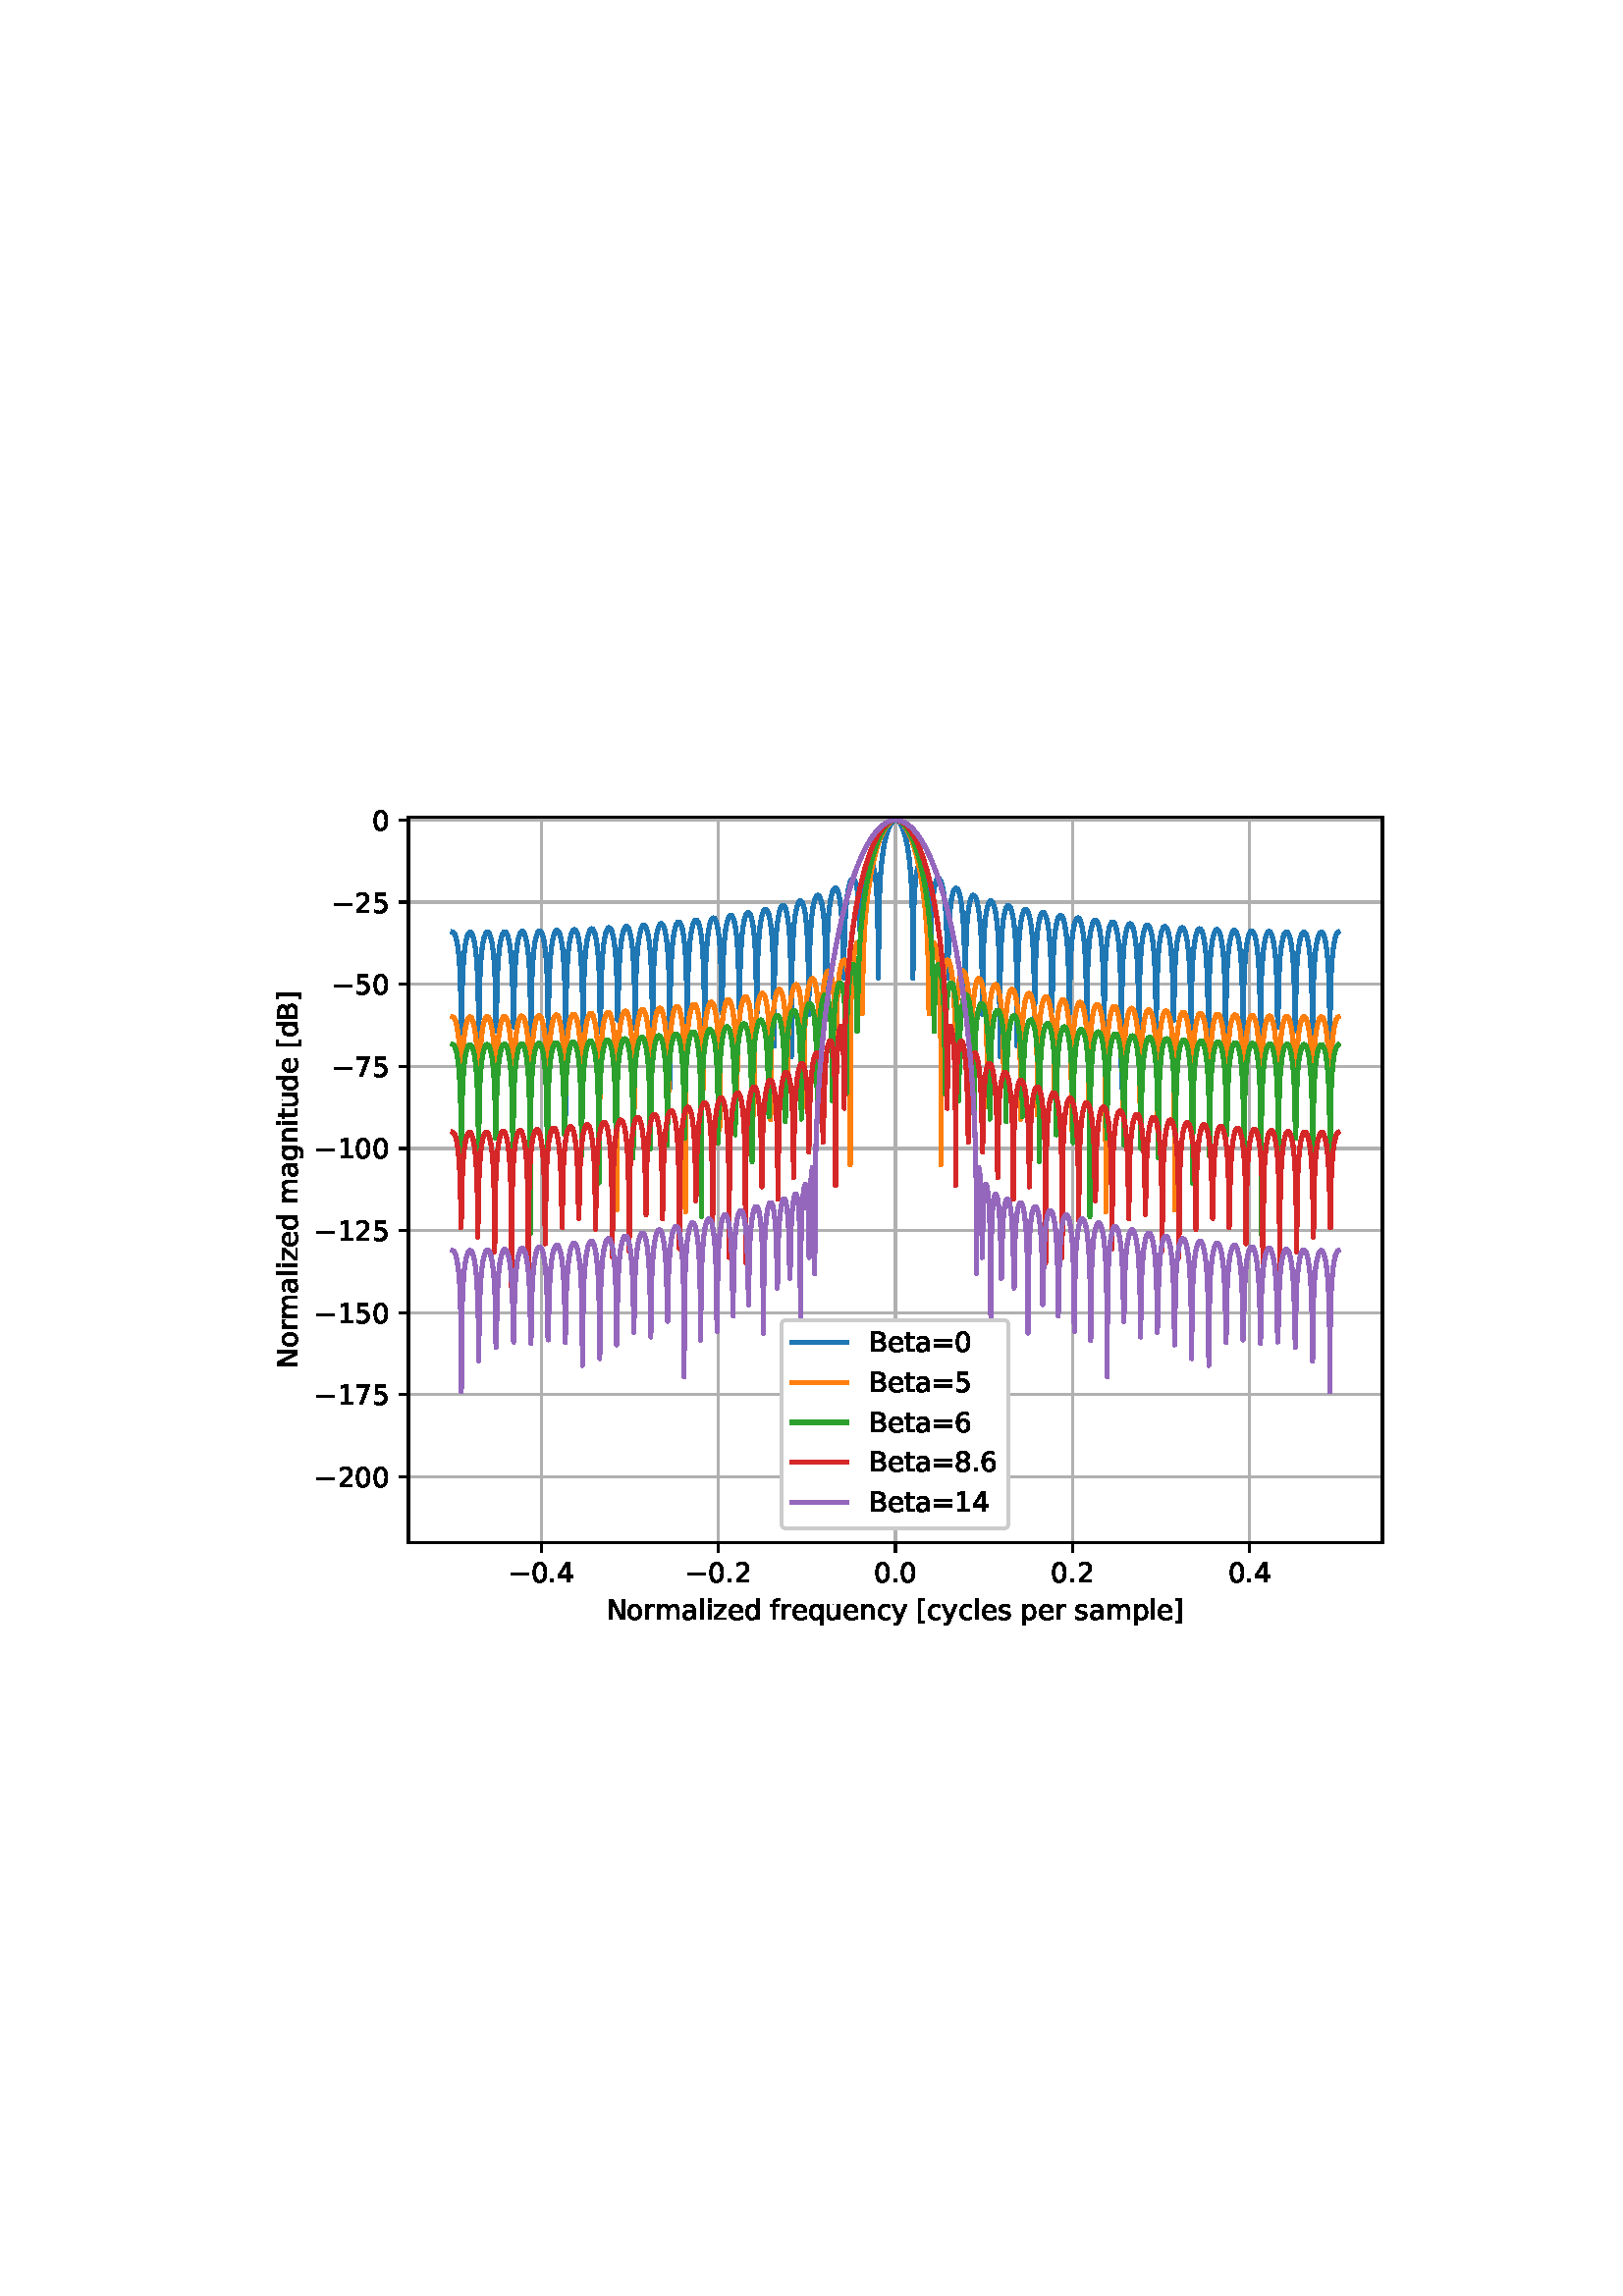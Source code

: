 %!PS-Adobe-3.0 EPSF-3.0
%%Orientation: portrait
%%BoundingBox: 94 238 517 553
%%EndComments
%%BeginProlog
/mpldict 8 dict def
mpldict begin
/m { moveto } bind def
/l { lineto } bind def
/r { rlineto } bind def
/c { curveto } bind def
/cl { closepath } bind def
/box {
m
1 index 0 r
0 exch r
neg 0 r
cl
} bind def
/clipbox {
box
clip
newpath
} bind def
%!PS-Adobe-3.0 Resource-Font
%%Copyright: Copyright (c) 2003 by Bitstream, Inc. All Rights Reserved. Copyright (c) 2006 by Tavmjong Bah. All Rights Reserved. DejaVu changes are in public domain 
25 dict begin
/_d{bind def}bind def
/_m{moveto}_d
/_l{lineto}_d
/_cl{closepath eofill}_d
/_c{curveto}_d
/_sc{7 -1 roll{setcachedevice}{pop pop pop pop pop pop}ifelse}_d
/_e{exec}_d
/FontName /DejaVuSans def
/PaintType 0 def
/FontMatrix[.001 0 0 .001 0 0]def
/FontBBox[-1021 -463 1793 1232]def
/FontType 3 def
/Encoding [ /space /period /zero /one /two /four /five /six /seven /eight /equal /B /N /bracketleft /bracketright /a /c /d /e /f /g /i /l /m /n /o /p /q /r /s /t /u /y /z /minus ] def
/FontInfo 10 dict dup begin
/FamilyName (DejaVu Sans) def
/FullName (DejaVu Sans) def
/Notice (Copyright (c) 2003 by Bitstream, Inc. All Rights Reserved. Copyright (c) 2006 by Tavmjong Bah. All Rights Reserved. DejaVu changes are in public domain ) def
/Weight (Book) def
/Version (Version 2.35) def
/ItalicAngle 0.0 def
/isFixedPitch false def
/UnderlinePosition -130 def
/UnderlineThickness 90 def
end readonly def
/CharStrings 36 dict dup begin
/.notdef 0 def
/space{318 0 0 0 0 0 _sc
}_d
/period{318 0 107 0 210 124 _sc
107 124 _m
210 124 _l
210 0 _l
107 0 _l
107 124 _l
_cl}_d
/zero{636 0 66 -13 570 742 _sc
318 664 _m
267 664 229 639 203 589 _c
177 539 165 464 165 364 _c
165 264 177 189 203 139 _c
229 89 267 64 318 64 _c
369 64 407 89 433 139 _c
458 189 471 264 471 364 _c
471 464 458 539 433 589 _c
407 639 369 664 318 664 _c
318 742 _m
399 742 461 709 505 645 _c
548 580 570 486 570 364 _c
570 241 548 147 505 83 _c
461 19 399 -13 318 -13 _c
236 -13 173 19 130 83 _c
87 147 66 241 66 364 _c
66 486 87 580 130 645 _c
173 709 236 742 318 742 _c
_cl}_d
/one{636 0 110 0 544 729 _sc
124 83 _m
285 83 _l
285 639 _l
110 604 _l
110 694 _l
284 729 _l
383 729 _l
383 83 _l
544 83 _l
544 0 _l
124 0 _l
124 83 _l
_cl}_d
/two{{636 0 73 0 536 742 _sc
192 83 _m
536 83 _l
536 0 _l
73 0 _l
73 83 _l
110 121 161 173 226 239 _c
290 304 331 346 348 365 _c
380 400 402 430 414 455 _c
426 479 433 504 433 528 _c
433 566 419 598 392 622 _c
365 646 330 659 286 659 _c
255 659 222 653 188 643 _c
154 632 117 616 78 594 _c
78 694 _l
118 710 155 722 189 730 _c
223 738 255 742 284 742 _c
}_e{359 742 419 723 464 685 _c
509 647 532 597 532 534 _c
532 504 526 475 515 449 _c
504 422 484 390 454 354 _c
446 344 420 317 376 272 _c
332 227 271 164 192 83 _c
_cl}_e}_d
/four{636 0 49 0 580 729 _sc
378 643 _m
129 254 _l
378 254 _l
378 643 _l
352 729 _m
476 729 _l
476 254 _l
580 254 _l
580 172 _l
476 172 _l
476 0 _l
378 0 _l
378 172 _l
49 172 _l
49 267 _l
352 729 _l
_cl}_d
/five{{636 0 77 -13 549 729 _sc
108 729 _m
495 729 _l
495 646 _l
198 646 _l
198 467 _l
212 472 227 476 241 478 _c
255 480 270 482 284 482 _c
365 482 429 459 477 415 _c
525 370 549 310 549 234 _c
549 155 524 94 475 51 _c
426 8 357 -13 269 -13 _c
238 -13 207 -10 175 -6 _c
143 -1 111 6 77 17 _c
77 116 _l
106 100 136 88 168 80 _c
199 72 232 69 267 69 _c
}_e{323 69 368 83 401 113 _c
433 143 450 183 450 234 _c
450 284 433 324 401 354 _c
368 384 323 399 267 399 _c
241 399 214 396 188 390 _c
162 384 135 375 108 363 _c
108 729 _l
_cl}_e}_d
/six{{636 0 70 -13 573 742 _sc
330 404 _m
286 404 251 388 225 358 _c
199 328 186 286 186 234 _c
186 181 199 139 225 109 _c
251 79 286 64 330 64 _c
374 64 409 79 435 109 _c
461 139 474 181 474 234 _c
474 286 461 328 435 358 _c
409 388 374 404 330 404 _c
526 713 _m
526 623 _l
501 635 476 644 451 650 _c
425 656 400 659 376 659 _c
310 659 260 637 226 593 _c
}_e{192 549 172 482 168 394 _c
187 422 211 444 240 459 _c
269 474 301 482 336 482 _c
409 482 467 459 509 415 _c
551 371 573 310 573 234 _c
573 159 550 99 506 54 _c
462 9 403 -13 330 -13 _c
246 -13 181 19 137 83 _c
92 147 70 241 70 364 _c
70 479 97 571 152 639 _c
206 707 280 742 372 742 _c
396 742 421 739 447 735 _c
472 730 498 723 526 713 _c
_cl}_e}_d
/seven{636 0 82 0 551 729 _sc
82 729 _m
551 729 _l
551 687 _l
286 0 _l
183 0 _l
432 646 _l
82 646 _l
82 729 _l
_cl}_d
/eight{{636 0 68 -13 568 742 _sc
318 346 _m
271 346 234 333 207 308 _c
180 283 167 249 167 205 _c
167 161 180 126 207 101 _c
234 76 271 64 318 64 _c
364 64 401 76 428 102 _c
455 127 469 161 469 205 _c
469 249 455 283 429 308 _c
402 333 365 346 318 346 _c
219 388 _m
177 398 144 418 120 447 _c
96 476 85 511 85 553 _c
85 611 105 657 147 691 _c
188 725 245 742 318 742 _c
}_e{390 742 447 725 489 691 _c
530 657 551 611 551 553 _c
551 511 539 476 515 447 _c
491 418 459 398 417 388 _c
464 377 501 355 528 323 _c
554 291 568 251 568 205 _c
568 134 546 80 503 43 _c
459 5 398 -13 318 -13 _c
237 -13 175 5 132 43 _c
89 80 68 134 68 205 _c
68 251 81 291 108 323 _c
134 355 171 377 219 388 _c
183 544 _m
183 506 194 476 218 455 _c
}_e{242 434 275 424 318 424 _c
360 424 393 434 417 455 _c
441 476 453 506 453 544 _c
453 582 441 611 417 632 _c
393 653 360 664 318 664 _c
275 664 242 653 218 632 _c
194 611 183 582 183 544 _c
_cl}_e}_d
/equal{838 0 106 172 732 454 _sc
106 454 _m
732 454 _l
732 372 _l
106 372 _l
106 454 _l
106 255 _m
732 255 _l
732 172 _l
106 172 _l
106 255 _l
_cl}_d
/B{{686 0 98 0 615 729 _sc
197 348 _m
197 81 _l
355 81 _l
408 81 447 92 473 114 _c
498 136 511 169 511 215 _c
511 260 498 293 473 315 _c
447 337 408 348 355 348 _c
197 348 _l
197 648 _m
197 428 _l
343 428 _l
391 428 426 437 450 455 _c
474 473 486 500 486 538 _c
486 574 474 602 450 620 _c
426 638 391 648 343 648 _c
197 648 _l
98 729 _m
350 729 _l
}_e{425 729 483 713 524 682 _c
564 650 585 606 585 549 _c
585 504 574 468 553 442 _c
532 416 502 399 462 393 _c
510 382 548 360 575 327 _c
601 294 615 253 615 204 _c
615 138 592 88 548 53 _c
504 17 441 0 360 0 _c
98 0 _l
98 729 _l
_cl}_e}_d
/N{748 0 98 0 650 729 _sc
98 729 _m
231 729 _l
554 119 _l
554 729 _l
650 729 _l
650 0 _l
517 0 _l
194 610 _l
194 0 _l
98 0 _l
98 729 _l
_cl}_d
/bracketleft{390 0 86 -131 293 760 _sc
86 760 _m
293 760 _l
293 690 _l
176 690 _l
176 -61 _l
293 -61 _l
293 -131 _l
86 -131 _l
86 760 _l
_cl}_d
/bracketright{390 0 97 -131 304 760 _sc
304 760 _m
304 -131 _l
97 -131 _l
97 -61 _l
214 -61 _l
214 690 _l
97 690 _l
97 760 _l
304 760 _l
_cl}_d
/a{{613 0 60 -13 522 560 _sc
343 275 _m
270 275 220 266 192 250 _c
164 233 150 205 150 165 _c
150 133 160 107 181 89 _c
202 70 231 61 267 61 _c
317 61 357 78 387 114 _c
417 149 432 196 432 255 _c
432 275 _l
343 275 _l
522 312 _m
522 0 _l
432 0 _l
432 83 _l
411 49 385 25 355 10 _c
325 -5 287 -13 243 -13 _c
187 -13 142 2 109 33 _c
76 64 60 106 60 159 _c
}_e{60 220 80 266 122 298 _c
163 329 224 345 306 345 _c
432 345 _l
432 354 _l
432 395 418 427 391 450 _c
364 472 326 484 277 484 _c
245 484 215 480 185 472 _c
155 464 127 453 100 439 _c
100 522 _l
132 534 164 544 195 550 _c
226 556 256 560 286 560 _c
365 560 424 539 463 498 _c
502 457 522 395 522 312 _c
_cl}_e}_d
/c{{550 0 55 -13 488 560 _sc
488 526 _m
488 442 _l
462 456 437 466 411 473 _c
385 480 360 484 334 484 _c
276 484 230 465 198 428 _c
166 391 150 339 150 273 _c
150 206 166 154 198 117 _c
230 80 276 62 334 62 _c
360 62 385 65 411 72 _c
437 79 462 90 488 104 _c
488 21 _l
462 9 436 0 410 -5 _c
383 -10 354 -13 324 -13 _c
242 -13 176 12 128 64 _c
}_e{79 115 55 185 55 273 _c
55 362 79 432 128 483 _c
177 534 244 560 330 560 _c
358 560 385 557 411 551 _c
437 545 463 537 488 526 _c
_cl}_e}_d
/d{{635 0 55 -13 544 760 _sc
454 464 _m
454 760 _l
544 760 _l
544 0 _l
454 0 _l
454 82 _l
435 49 411 25 382 10 _c
353 -5 319 -13 279 -13 _c
213 -13 159 13 117 65 _c
75 117 55 187 55 273 _c
55 359 75 428 117 481 _c
159 533 213 560 279 560 _c
319 560 353 552 382 536 _c
411 520 435 496 454 464 _c
148 273 _m
148 207 161 155 188 117 _c
215 79 253 61 301 61 _c
}_e{348 61 385 79 413 117 _c
440 155 454 207 454 273 _c
454 339 440 390 413 428 _c
385 466 348 485 301 485 _c
253 485 215 466 188 428 _c
161 390 148 339 148 273 _c
_cl}_e}_d
/e{{615 0 55 -13 562 560 _sc
562 296 _m
562 252 _l
149 252 _l
153 190 171 142 205 110 _c
238 78 284 62 344 62 _c
378 62 412 66 444 74 _c
476 82 509 95 541 113 _c
541 28 _l
509 14 476 3 442 -3 _c
408 -9 373 -13 339 -13 _c
251 -13 182 12 131 62 _c
80 112 55 181 55 268 _c
55 357 79 428 127 481 _c
175 533 241 560 323 560 _c
397 560 455 536 498 489 _c
}_e{540 441 562 377 562 296 _c
472 322 _m
471 371 457 410 431 440 _c
404 469 368 484 324 484 _c
274 484 234 469 204 441 _c
174 413 156 373 152 322 _c
472 322 _l
_cl}_e}_d
/f{352 0 23 0 371 760 _sc
371 760 _m
371 685 _l
285 685 _l
253 685 230 678 218 665 _c
205 652 199 629 199 595 _c
199 547 _l
347 547 _l
347 477 _l
199 477 _l
199 0 _l
109 0 _l
109 477 _l
23 477 _l
23 547 _l
109 547 _l
109 585 _l
109 645 123 690 151 718 _c
179 746 224 760 286 760 _c
371 760 _l
_cl}_d
/g{{635 0 55 -207 544 560 _sc
454 280 _m
454 344 440 395 414 431 _c
387 467 349 485 301 485 _c
253 485 215 467 188 431 _c
161 395 148 344 148 280 _c
148 215 161 165 188 129 _c
215 93 253 75 301 75 _c
349 75 387 93 414 129 _c
440 165 454 215 454 280 _c
544 68 _m
544 -24 523 -93 482 -139 _c
440 -184 377 -207 292 -207 _c
260 -207 231 -204 203 -200 _c
175 -195 147 -188 121 -178 _c
}_e{121 -91 _l
147 -105 173 -115 199 -122 _c
225 -129 251 -133 278 -133 _c
336 -133 380 -117 410 -87 _c
439 -56 454 -10 454 52 _c
454 96 _l
435 64 411 40 382 24 _c
353 8 319 0 279 0 _c
211 0 157 25 116 76 _c
75 127 55 195 55 280 _c
55 364 75 432 116 483 _c
157 534 211 560 279 560 _c
319 560 353 552 382 536 _c
411 520 435 496 454 464 _c
454 547 _l
544 547 _l
}_e{544 68 _l
_cl}_e}_d
/i{278 0 94 0 184 760 _sc
94 547 _m
184 547 _l
184 0 _l
94 0 _l
94 547 _l
94 760 _m
184 760 _l
184 646 _l
94 646 _l
94 760 _l
_cl}_d
/l{278 0 94 0 184 760 _sc
94 760 _m
184 760 _l
184 0 _l
94 0 _l
94 760 _l
_cl}_d
/m{{974 0 91 0 889 560 _sc
520 442 _m
542 482 569 511 600 531 _c
631 550 668 560 711 560 _c
767 560 811 540 842 500 _c
873 460 889 403 889 330 _c
889 0 _l
799 0 _l
799 327 _l
799 379 789 418 771 444 _c
752 469 724 482 686 482 _c
639 482 602 466 575 435 _c
548 404 535 362 535 309 _c
535 0 _l
445 0 _l
445 327 _l
445 379 435 418 417 444 _c
398 469 369 482 331 482 _c
}_e{285 482 248 466 221 435 _c
194 404 181 362 181 309 _c
181 0 _l
91 0 _l
91 547 _l
181 547 _l
181 462 _l
201 495 226 520 255 536 _c
283 552 317 560 357 560 _c
397 560 430 550 458 530 _c
486 510 506 480 520 442 _c
_cl}_e}_d
/n{634 0 91 0 549 560 _sc
549 330 _m
549 0 _l
459 0 _l
459 327 _l
459 379 448 417 428 443 _c
408 469 378 482 338 482 _c
289 482 251 466 223 435 _c
195 404 181 362 181 309 _c
181 0 _l
91 0 _l
91 547 _l
181 547 _l
181 462 _l
202 494 227 519 257 535 _c
286 551 320 560 358 560 _c
420 560 468 540 500 501 _c
532 462 549 405 549 330 _c
_cl}_d
/o{612 0 55 -13 557 560 _sc
306 484 _m
258 484 220 465 192 427 _c
164 389 150 338 150 273 _c
150 207 163 156 191 118 _c
219 80 257 62 306 62 _c
354 62 392 80 420 118 _c
448 156 462 207 462 273 _c
462 337 448 389 420 427 _c
392 465 354 484 306 484 _c
306 560 _m
384 560 445 534 490 484 _c
534 433 557 363 557 273 _c
557 183 534 113 490 63 _c
445 12 384 -13 306 -13 _c
227 -13 165 12 121 63 _c
77 113 55 183 55 273 _c
55 363 77 433 121 484 _c
165 534 227 560 306 560 _c
_cl}_d
/p{{635 0 91 -207 580 560 _sc
181 82 _m
181 -207 _l
91 -207 _l
91 547 _l
181 547 _l
181 464 _l
199 496 223 520 252 536 _c
281 552 316 560 356 560 _c
422 560 476 533 518 481 _c
559 428 580 359 580 273 _c
580 187 559 117 518 65 _c
476 13 422 -13 356 -13 _c
316 -13 281 -5 252 10 _c
223 25 199 49 181 82 _c
487 273 _m
487 339 473 390 446 428 _c
418 466 381 485 334 485 _c
}_e{286 485 249 466 222 428 _c
194 390 181 339 181 273 _c
181 207 194 155 222 117 _c
249 79 286 61 334 61 _c
381 61 418 79 446 117 _c
473 155 487 207 487 273 _c
_cl}_e}_d
/q{{635 0 55 -207 544 560 _sc
148 273 _m
148 207 161 155 188 117 _c
215 79 253 61 301 61 _c
348 61 385 79 413 117 _c
440 155 454 207 454 273 _c
454 339 440 390 413 428 _c
385 466 348 485 301 485 _c
253 485 215 466 188 428 _c
161 390 148 339 148 273 _c
454 82 _m
435 49 411 25 382 10 _c
353 -5 319 -13 279 -13 _c
213 -13 159 13 117 65 _c
75 117 55 187 55 273 _c
}_e{55 359 75 428 117 481 _c
159 533 213 560 279 560 _c
319 560 353 552 382 536 _c
411 520 435 496 454 464 _c
454 547 _l
544 547 _l
544 -207 _l
454 -207 _l
454 82 _l
_cl}_e}_d
/r{411 0 91 0 411 560 _sc
411 463 _m
401 469 390 473 378 476 _c
366 478 353 480 339 480 _c
288 480 249 463 222 430 _c
194 397 181 350 181 288 _c
181 0 _l
91 0 _l
91 547 _l
181 547 _l
181 462 _l
199 495 224 520 254 536 _c
284 552 321 560 365 560 _c
371 560 378 559 386 559 _c
393 558 401 557 411 555 _c
411 463 _l
_cl}_d
/s{{521 0 54 -13 472 560 _sc
443 531 _m
443 446 _l
417 458 391 468 364 475 _c
336 481 308 485 279 485 _c
234 485 200 478 178 464 _c
156 450 145 430 145 403 _c
145 382 153 366 169 354 _c
185 342 217 330 265 320 _c
296 313 _l
360 299 405 279 432 255 _c
458 230 472 195 472 151 _c
472 100 452 60 412 31 _c
372 1 316 -13 246 -13 _c
216 -13 186 -10 154 -5 _c
}_e{122 0 89 8 54 20 _c
54 113 _l
87 95 120 82 152 74 _c
184 65 216 61 248 61 _c
290 61 323 68 346 82 _c
368 96 380 117 380 144 _c
380 168 371 187 355 200 _c
339 213 303 226 247 238 _c
216 245 _l
160 257 119 275 95 299 _c
70 323 58 356 58 399 _c
58 450 76 490 112 518 _c
148 546 200 560 268 560 _c
301 560 332 557 362 552 _c
391 547 418 540 443 531 _c
}_e{_cl}_e}_d
/t{392 0 27 0 368 702 _sc
183 702 _m
183 547 _l
368 547 _l
368 477 _l
183 477 _l
183 180 _l
183 135 189 106 201 94 _c
213 81 238 75 276 75 _c
368 75 _l
368 0 _l
276 0 _l
206 0 158 13 132 39 _c
106 65 93 112 93 180 _c
93 477 _l
27 477 _l
27 547 _l
93 547 _l
93 702 _l
183 702 _l
_cl}_d
/u{634 0 85 -13 543 560 _sc
85 216 _m
85 547 _l
175 547 _l
175 219 _l
175 167 185 129 205 103 _c
225 77 255 64 296 64 _c
344 64 383 79 411 110 _c
439 141 453 183 453 237 _c
453 547 _l
543 547 _l
543 0 _l
453 0 _l
453 84 _l
431 50 405 26 377 10 _c
348 -5 315 -13 277 -13 _c
214 -13 166 6 134 45 _c
101 83 85 140 85 216 _c
311 560 _m
311 560 _l
_cl}_d
/y{592 0 30 -207 562 547 _sc
322 -50 _m
296 -114 271 -157 247 -177 _c
223 -197 191 -207 151 -207 _c
79 -207 _l
79 -132 _l
132 -132 _l
156 -132 175 -126 189 -114 _c
203 -102 218 -75 235 -31 _c
251 9 _l
30 547 _l
125 547 _l
296 119 _l
467 547 _l
562 547 _l
322 -50 _l
_cl}_d
/z{525 0 43 0 482 547 _sc
55 547 _m
482 547 _l
482 465 _l
144 72 _l
482 72 _l
482 0 _l
43 0 _l
43 82 _l
381 475 _l
55 475 _l
55 547 _l
_cl}_d
/minus{838 0 106 272 732 355 _sc
106 355 _m
732 355 _l
732 272 _l
106 272 _l
106 355 _l
_cl}_d
end readonly def

/BuildGlyph
 {exch begin
 CharStrings exch
 2 copy known not{pop /.notdef}if
 true 3 1 roll get exec
 end}_d

/BuildChar {
 1 index /Encoding get exch get
 1 index /BuildGlyph get exec
}_d

FontName currentdict end definefont pop
end
%%EndProlog
mpldict begin
94.428 238.822 translate
423.145 314.356 0 0 clipbox
gsave
0 0 m
423.145 0 l
423.145 314.356 l
0 314.356 l
cl
1.000 setgray
fill
grestore
gsave
55.325 37.544 m
412.445 37.544 l
412.445 303.656 l
55.325 303.656 l
cl
1.000 setgray
fill
grestore
0.800 setlinewidth
1 setlinejoin
2 setlinecap
[] 0 setdash
0.690 setgray
gsave
357.1 266.1 55.33 37.54 clipbox
104.023 37.544 m
104.023 303.656 l
stroke
grestore
0 setlinecap
0.000 setgray
gsave
/o {
gsave
newpath
translate
0.8 setlinewidth
1 setlinejoin
0 setlinecap
0 0 m
0 -3.5 l

gsave
0.000 setgray
fill
grestore
stroke
grestore
} bind def
104.023 37.544 o
grestore
/DejaVuSans findfont
10.000 scalefont
setfont
gsave
91.883 22.95 translate
0.0 rotate
0.0 0.0 m /minus glyphshow
8.379 0.0 m /zero glyphshow
14.741 0.0 m /period glyphshow
17.92 0.0 m /four glyphshow
grestore
2 setlinecap
0.690 setgray
gsave
357.1 266.1 55.33 37.54 clipbox
168.954 37.544 m
168.954 303.656 l
stroke
grestore
0 setlinecap
0.000 setgray
gsave
/o {
gsave
newpath
translate
0.8 setlinewidth
1 setlinejoin
0 setlinecap
0 0 m
0 -3.5 l

gsave
0.000 setgray
fill
grestore
stroke
grestore
} bind def
168.954 37.544 o
grestore
gsave
156.813 22.95 translate
0.0 rotate
0.0 0.0 m /minus glyphshow
8.379 0.0 m /zero glyphshow
14.741 0.0 m /period glyphshow
17.92 0.0 m /two glyphshow
grestore
2 setlinecap
0.690 setgray
gsave
357.1 266.1 55.33 37.54 clipbox
233.885 37.544 m
233.885 303.656 l
stroke
grestore
0 setlinecap
0.000 setgray
gsave
/o {
gsave
newpath
translate
0.8 setlinewidth
1 setlinejoin
0 setlinecap
0 0 m
0 -3.5 l

gsave
0.000 setgray
fill
grestore
stroke
grestore
} bind def
233.885 37.544 o
grestore
gsave
225.932 22.95 translate
0.0 rotate
0.0 0.0 m /zero glyphshow
6.362 0.0 m /period glyphshow
9.541 0.0 m /zero glyphshow
grestore
2 setlinecap
0.690 setgray
gsave
357.1 266.1 55.33 37.54 clipbox
298.816 37.544 m
298.816 303.656 l
stroke
grestore
0 setlinecap
0.000 setgray
gsave
/o {
gsave
newpath
translate
0.8 setlinewidth
1 setlinejoin
0 setlinecap
0 0 m
0 -3.5 l

gsave
0.000 setgray
fill
grestore
stroke
grestore
} bind def
298.816 37.544 o
grestore
gsave
290.863 22.95 translate
0.0 rotate
0.0 0.0 m /zero glyphshow
6.362 0.0 m /period glyphshow
9.541 0.0 m /two glyphshow
grestore
2 setlinecap
0.690 setgray
gsave
357.1 266.1 55.33 37.54 clipbox
363.747 37.544 m
363.747 303.656 l
stroke
grestore
0 setlinecap
0.000 setgray
gsave
/o {
gsave
newpath
translate
0.8 setlinewidth
1 setlinejoin
0 setlinecap
0 0 m
0 -3.5 l

gsave
0.000 setgray
fill
grestore
stroke
grestore
} bind def
363.747 37.544 o
grestore
gsave
355.794 22.95 translate
0.0 rotate
0.0 0.0 m /zero glyphshow
6.362 0.0 m /period glyphshow
9.541 0.0 m /four glyphshow
grestore
gsave
127.924 9.278 translate
0.0 rotate
0.0 0.0 m /N glyphshow
7.48 0.0 m /o glyphshow
13.599 0.0 m /r glyphshow
17.71 0.0 m /m glyphshow
27.451 0.0 m /a glyphshow
33.579 0.0 m /l glyphshow
36.357 0.0 m /i glyphshow
39.136 0.0 m /z glyphshow
44.385 0.0 m /e glyphshow
50.537 0.0 m /d glyphshow
56.885 0.0 m /space glyphshow
60.063 0.0 m /f glyphshow
63.584 0.0 m /r glyphshow
67.695 0.0 m /e glyphshow
73.848 0.0 m /q glyphshow
80.195 0.0 m /u glyphshow
86.533 0.0 m /e glyphshow
92.686 0.0 m /n glyphshow
99.023 0.0 m /c glyphshow
104.521 0.0 m /y glyphshow
110.439 0.0 m /space glyphshow
113.618 0.0 m /bracketleft glyphshow
117.52 0.0 m /c glyphshow
123.018 0.0 m /y glyphshow
128.936 0.0 m /c glyphshow
134.434 0.0 m /l glyphshow
137.212 0.0 m /e glyphshow
143.364 0.0 m /s glyphshow
148.574 0.0 m /space glyphshow
151.753 0.0 m /p glyphshow
158.101 0.0 m /e glyphshow
164.253 0.0 m /r glyphshow
168.364 0.0 m /space glyphshow
171.543 0.0 m /s glyphshow
176.753 0.0 m /a glyphshow
182.881 0.0 m /m glyphshow
192.622 0.0 m /p glyphshow
198.97 0.0 m /l glyphshow
201.748 0.0 m /e glyphshow
207.9 0.0 m /bracketright glyphshow
grestore
2 setlinecap
0.690 setgray
gsave
357.1 266.1 55.33 37.54 clipbox
55.325 61.626 m
412.445 61.626 l
stroke
grestore
0 setlinecap
0.000 setgray
gsave
/o {
gsave
newpath
translate
0.8 setlinewidth
1 setlinejoin
0 setlinecap
0 0 m
-3.5 0 l

gsave
0.000 setgray
fill
grestore
stroke
grestore
} bind def
55.325 61.626 o
grestore
gsave
20.872 57.829 translate
0.0 rotate
0.0 0.0 m /minus glyphshow
8.379 0.0 m /two glyphshow
14.741 0.0 m /zero glyphshow
21.104 0.0 m /zero glyphshow
grestore
2 setlinecap
0.690 setgray
gsave
357.1 266.1 55.33 37.54 clipbox
55.325 91.729 m
412.445 91.729 l
stroke
grestore
0 setlinecap
0.000 setgray
gsave
/o {
gsave
newpath
translate
0.8 setlinewidth
1 setlinejoin
0 setlinecap
0 0 m
-3.5 0 l

gsave
0.000 setgray
fill
grestore
stroke
grestore
} bind def
55.325 91.73 o
grestore
gsave
20.872 87.933 translate
0.0 rotate
0.0 0.0 m /minus glyphshow
8.379 0.0 m /one glyphshow
14.741 0.0 m /seven glyphshow
21.104 0.0 m /five glyphshow
grestore
2 setlinecap
0.690 setgray
gsave
357.1 266.1 55.33 37.54 clipbox
55.325 121.833 m
412.445 121.833 l
stroke
grestore
0 setlinecap
0.000 setgray
gsave
/o {
gsave
newpath
translate
0.8 setlinewidth
1 setlinejoin
0 setlinecap
0 0 m
-3.5 0 l

gsave
0.000 setgray
fill
grestore
stroke
grestore
} bind def
55.325 121.833 o
grestore
gsave
20.872 118.036 translate
0.0 rotate
0.0 0.0 m /minus glyphshow
8.379 0.0 m /one glyphshow
14.741 0.0 m /five glyphshow
21.104 0.0 m /zero glyphshow
grestore
2 setlinecap
0.690 setgray
gsave
357.1 266.1 55.33 37.54 clipbox
55.325 151.936 m
412.445 151.936 l
stroke
grestore
0 setlinecap
0.000 setgray
gsave
/o {
gsave
newpath
translate
0.8 setlinewidth
1 setlinejoin
0 setlinecap
0 0 m
-3.5 0 l

gsave
0.000 setgray
fill
grestore
stroke
grestore
} bind def
55.325 151.936 o
grestore
gsave
20.872 148.139 translate
0.0 rotate
0.0 0.0 m /minus glyphshow
8.379 0.0 m /one glyphshow
14.741 0.0 m /two glyphshow
21.104 0.0 m /five glyphshow
grestore
2 setlinecap
0.690 setgray
gsave
357.1 266.1 55.33 37.54 clipbox
55.325 182.039 m
412.445 182.039 l
stroke
grestore
0 setlinecap
0.000 setgray
gsave
/o {
gsave
newpath
translate
0.8 setlinewidth
1 setlinejoin
0 setlinecap
0 0 m
-3.5 0 l

gsave
0.000 setgray
fill
grestore
stroke
grestore
} bind def
55.325 182.039 o
grestore
gsave
20.872 178.242 translate
0.0 rotate
0.0 0.0 m /minus glyphshow
8.379 0.0 m /one glyphshow
14.741 0.0 m /zero glyphshow
21.104 0.0 m /zero glyphshow
grestore
2 setlinecap
0.690 setgray
gsave
357.1 266.1 55.33 37.54 clipbox
55.325 212.142 m
412.445 212.142 l
stroke
grestore
0 setlinecap
0.000 setgray
gsave
/o {
gsave
newpath
translate
0.8 setlinewidth
1 setlinejoin
0 setlinecap
0 0 m
-3.5 0 l

gsave
0.000 setgray
fill
grestore
stroke
grestore
} bind def
55.325 212.142 o
grestore
gsave
27.231 208.345 translate
0.0 rotate
0.0 0.0 m /minus glyphshow
8.379 0.0 m /seven glyphshow
14.741 0.0 m /five glyphshow
grestore
2 setlinecap
0.690 setgray
gsave
357.1 266.1 55.33 37.54 clipbox
55.325 242.245 m
412.445 242.245 l
stroke
grestore
0 setlinecap
0.000 setgray
gsave
/o {
gsave
newpath
translate
0.8 setlinewidth
1 setlinejoin
0 setlinecap
0 0 m
-3.5 0 l

gsave
0.000 setgray
fill
grestore
stroke
grestore
} bind def
55.325 242.245 o
grestore
gsave
27.231 238.448 translate
0.0 rotate
0.0 0.0 m /minus glyphshow
8.379 0.0 m /five glyphshow
14.741 0.0 m /zero glyphshow
grestore
2 setlinecap
0.690 setgray
gsave
357.1 266.1 55.33 37.54 clipbox
55.325 272.348 m
412.445 272.348 l
stroke
grestore
0 setlinecap
0.000 setgray
gsave
/o {
gsave
newpath
translate
0.8 setlinewidth
1 setlinejoin
0 setlinecap
0 0 m
-3.5 0 l

gsave
0.000 setgray
fill
grestore
stroke
grestore
} bind def
55.325 272.348 o
grestore
gsave
27.231 268.552 translate
0.0 rotate
0.0 0.0 m /minus glyphshow
8.379 0.0 m /two glyphshow
14.741 0.0 m /five glyphshow
grestore
2 setlinecap
0.690 setgray
gsave
357.1 266.1 55.33 37.54 clipbox
55.325 302.452 m
412.445 302.452 l
stroke
grestore
0 setlinecap
0.000 setgray
gsave
/o {
gsave
newpath
translate
0.8 setlinewidth
1 setlinejoin
0 setlinecap
0 0 m
-3.5 0 l

gsave
0.000 setgray
fill
grestore
stroke
grestore
} bind def
55.325 302.452 o
grestore
gsave
41.966 298.655 translate
0.0 rotate
0.0 0.0 m /zero glyphshow
grestore
gsave
14.794 101.397 translate
90.0 rotate
0.0 0.0 m /N glyphshow
7.48 0.0 m /o glyphshow
13.599 0.0 m /r glyphshow
17.71 0.0 m /m glyphshow
27.451 0.0 m /a glyphshow
33.579 0.0 m /l glyphshow
36.357 0.0 m /i glyphshow
39.136 0.0 m /z glyphshow
44.385 0.0 m /e glyphshow
50.537 0.0 m /d glyphshow
56.885 0.0 m /space glyphshow
60.063 0.0 m /m glyphshow
69.805 0.0 m /a glyphshow
75.933 0.0 m /g glyphshow
82.28 0.0 m /n glyphshow
88.618 0.0 m /i glyphshow
91.396 0.0 m /t glyphshow
95.317 0.0 m /u glyphshow
101.655 0.0 m /d glyphshow
108.003 0.0 m /e glyphshow
114.155 0.0 m /space glyphshow
117.334 0.0 m /bracketleft glyphshow
121.235 0.0 m /d glyphshow
127.583 0.0 m /B glyphshow
134.443 0.0 m /bracketright glyphshow
grestore
1.500 setlinewidth
2 setlinecap
0.122 0.467 0.706 setrgbcolor
gsave
357.1 266.1 55.33 37.54 clipbox
71.558 261.329 m
71.875 261.201 l
72.192 260.809 l
72.668 259.676 l
73.144 257.737 l
73.62 254.61 l
73.937 251.401 l
74.254 246.342 l
74.571 235.461 l
74.73 208.06 l
74.888 233.821 l
75.206 245.808 l
75.681 252.913 l
76.157 256.715 l
76.633 259.05 l
77.109 260.469 l
77.585 261.197 l
77.902 261.348 l
78.219 261.242 l
78.536 260.873 l
79.012 259.78 l
79.488 257.893 l
79.964 254.847 l
80.281 251.736 l
80.598 246.887 l
80.915 236.916 l
81.074 219.59 l
81.391 240.634 l
81.708 248.443 l
82.184 254.236 l
82.66 257.535 l
83.136 259.58 l
83.611 260.793 l
84.087 261.351 l
84.404 261.395 l
84.722 261.181 l
85.039 260.699 l
85.515 259.407 l
85.99 257.249 l
86.466 253.751 l
86.783 250.064 l
87.101 243.859 l
87.259 238.24 l
87.418 225.01 l
87.576 229.594 l
87.894 244.763 l
88.369 252.513 l
88.845 256.538 l
89.321 258.997 l
89.797 260.504 l
90.273 261.305 l
90.59 261.5 l
90.907 261.438 l
91.224 261.115 l
91.541 260.515 l
92.017 259.01 l
92.493 256.546 l
92.969 252.497 l
93.286 248.025 l
93.603 239.47 l
93.762 228.647 l
93.92 226.595 l
94.238 244.245 l
94.713 252.361 l
95.189 256.504 l
95.665 259.027 l
96.141 260.579 l
96.617 261.417 l
96.934 261.635 l
97.251 261.595 l
97.568 261.295 l
97.885 260.719 l
98.361 259.259 l
98.837 256.859 l
99.313 252.925 l
99.63 248.623 l
99.947 240.633 l
100.264 222.287 l
100.582 243.725 l
100.899 250.15 l
101.375 255.329 l
101.85 258.364 l
102.326 260.251 l
102.802 261.349 l
103.119 261.722 l
103.436 261.833 l
103.754 261.687 l
104.071 261.275 l
104.547 260.107 l
105.022 258.116 l
105.498 254.891 l
105.815 251.552 l
106.133 246.188 l
106.291 241.75 l
106.45 233.734 l
106.608 214.521 l
106.767 236.629 l
107.084 247.162 l
107.56 253.898 l
108.036 257.576 l
108.512 259.848 l
108.987 261.228 l
109.463 261.927 l
109.78 262.061 l
110.098 261.937 l
110.415 261.549 l
110.891 260.422 l
111.366 258.483 l
111.842 255.344 l
112.159 252.111 l
112.477 246.981 l
112.635 242.835 l
112.794 235.726 l
112.952 194.418 l
113.111 235.33 l
113.428 246.888 l
113.904 253.903 l
114.38 257.686 l
114.856 260.018 l
115.331 261.441 l
115.807 262.176 l
116.124 262.332 l
116.442 262.231 l
116.759 261.867 l
117.235 260.78 l
117.71 258.894 l
118.186 255.838 l
118.503 252.705 l
118.821 247.792 l
119.138 237.513 l
119.296 217.694 l
119.614 242.1 l
119.931 249.739 l
120.407 255.476 l
120.882 258.763 l
121.358 260.809 l
121.834 262.027 l
122.31 262.593 l
122.627 262.643 l
122.944 262.435 l
123.261 261.957 l
123.737 260.671 l
124.213 258.513 l
124.689 254.999 l
125.006 251.279 l
125.323 244.966 l
125.482 239.161 l
125.64 224.689 l
126.275 249.663 l
126.751 255.609 l
127.226 258.986 l
127.702 261.087 l
128.178 262.347 l
128.654 262.948 l
128.971 263.021 l
129.288 262.836 l
129.605 262.383 l
130.081 261.14 l
130.557 259.039 l
131.033 255.622 l
131.35 252.027 l
131.667 246.032 l
131.826 240.715 l
131.984 229.118 l
132.143 229.539 l
132.46 246.166 l
132.936 254.164 l
133.412 258.285 l
133.888 260.807 l
134.363 262.365 l
134.839 263.212 l
135.156 263.436 l
135.474 263.404 l
135.791 263.111 l
136.108 262.541 l
136.584 261.088 l
137.06 258.687 l
137.535 254.734 l
137.853 250.386 l
138.17 242.209 l
138.487 226.149 l
138.804 245.958 l
139.121 252.273 l
139.597 257.412 l
140.073 260.442 l
140.549 262.334 l
141.025 263.442 l
141.342 263.822 l
141.659 263.941 l
141.976 263.803 l
142.293 263.399 l
142.769 262.241 l
143.245 260.254 l
143.721 257.021 l
144.038 253.659 l
144.355 248.218 l
144.514 243.668 l
144.672 235.257 l
144.831 220.52 l
145.148 245.764 l
145.465 252.427 l
145.941 257.74 l
146.417 260.852 l
146.893 262.797 l
147.369 263.946 l
147.686 264.351 l
148.003 264.494 l
148.32 264.379 l
148.637 264.001 l
149.113 262.885 l
149.589 260.953 l
150.065 257.809 l
150.382 254.555 l
150.699 249.358 l
150.858 245.116 l
151.016 237.702 l
151.175 204.273 l
151.334 238.552 l
151.651 249.72 l
152.127 256.656 l
152.602 260.427 l
153.078 262.765 l
153.554 264.2 l
154.03 264.95 l
154.347 265.117 l
154.664 265.026 l
154.981 264.673 l
155.299 264.036 l
155.774 262.455 l
156.25 259.858 l
156.726 255.516 l
157.043 250.544 l
157.36 239.94 l
157.519 216.425 l
157.836 245.421 l
158.153 252.904 l
158.629 258.597 l
159.105 261.882 l
159.581 263.938 l
160.057 265.173 l
160.532 265.756 l
160.85 265.819 l
161.167 265.624 l
161.484 265.159 l
161.96 263.889 l
162.436 261.741 l
162.911 258.223 l
163.229 254.476 l
163.546 248.057 l
163.704 242.057 l
163.863 226.035 l
164.339 250.024 l
164.815 257.576 l
165.29 261.57 l
165.766 264.038 l
166.242 265.568 l
166.718 266.398 l
167.035 266.614 l
167.352 266.574 l
167.669 266.272 l
167.987 265.691 l
168.462 264.211 l
168.938 261.756 l
169.414 257.676 l
169.731 253.109 l
170.048 244.113 l
170.207 231.611 l
170.366 234.522 l
170.683 250.271 l
171.159 258.17 l
171.634 262.285 l
172.11 264.821 l
172.586 266.401 l
173.062 267.273 l
173.379 267.516 l
173.696 267.502 l
174.013 267.227 l
174.331 266.675 l
174.806 265.246 l
175.282 262.862 l
175.758 258.907 l
176.075 254.523 l
176.392 246.16 l
176.71 232.118 l
177.027 250.598 l
177.503 258.878 l
177.978 263.118 l
178.454 265.727 l
178.93 267.359 l
179.406 268.276 l
179.723 268.546 l
180.04 268.559 l
180.357 268.312 l
180.675 267.79 l
181.15 266.413 l
181.626 264.101 l
182.102 260.269 l
182.419 256.056 l
182.736 248.246 l
183.054 228.218 l
183.371 251.025 l
183.688 257.587 l
184.164 262.885 l
184.64 266.018 l
185.115 267.996 l
185.591 269.183 l
186.067 269.732 l
186.384 269.774 l
186.701 269.557 l
187.019 269.066 l
187.494 267.744 l
187.97 265.505 l
188.446 261.793 l
188.763 257.745 l
189.08 250.422 l
189.239 242.684 l
189.398 219.517 l
189.556 244.807 l
189.873 255.636 l
190.349 262.528 l
190.825 266.322 l
191.301 268.699 l
191.777 270.181 l
192.252 270.982 l
192.57 271.184 l
192.887 271.129 l
193.204 270.811 l
193.521 270.209 l
193.997 268.678 l
194.473 266.124 l
194.949 261.802 l
195.266 256.796 l
195.583 245.87 l
195.742 215.694 l
195.9 244.724 l
196.217 256.642 l
196.693 263.835 l
197.169 267.751 l
197.645 270.207 l
198.121 271.751 l
198.596 272.606 l
198.914 272.843 l
199.231 272.824 l
199.548 272.543 l
199.865 271.98 l
200.341 270.517 l
200.817 268.053 l
201.293 263.885 l
201.61 259.107 l
201.927 249.128 l
202.086 231.107 l
202.403 253.274 l
202.72 261.121 l
203.196 267.039 l
203.672 270.481 l
204.147 272.675 l
204.623 274.041 l
205.099 274.756 l
205.416 274.906 l
205.733 274.8 l
206.051 274.426 l
206.368 273.757 l
206.844 272.087 l
207.319 269.285 l
207.637 266.374 l
207.954 261.816 l
208.271 252.641 l
208.43 239.084 l
208.588 244.597 l
208.905 259.635 l
209.381 267.531 l
209.857 271.734 l
210.333 274.382 l
210.809 276.085 l
211.284 277.086 l
211.602 277.418 l
211.919 277.495 l
212.236 277.313 l
212.553 276.854 l
213.029 275.567 l
213.505 273.322 l
213.981 269.492 l
214.298 265.157 l
214.615 256.687 l
214.774 245.698 l
214.932 244.553 l
215.249 262.007 l
215.725 270.332 l
216.201 274.722 l
216.677 277.508 l
217.153 279.333 l
217.628 280.452 l
218.104 280.973 l
218.421 281.003 l
218.739 280.771 l
219.056 280.254 l
219.532 278.836 l
220.007 276.348 l
220.325 273.725 l
220.642 269.639 l
220.959 261.824 l
221.276 244.521 l
221.593 265.627 l
222.069 274.485 l
222.545 279.147 l
223.179 282.928 l
223.814 285.161 l
224.29 286.103 l
224.607 286.42 l
224.924 286.49 l
225.241 286.299 l
225.558 285.815 l
225.876 284.983 l
226.351 282.849 l
226.669 280.513 l
226.986 276.804 l
227.303 269.726 l
227.462 261.826 l
227.62 244.502 l
227.937 272.402 l
228.413 282.142 l
228.889 287.44 l
229.523 292.102 l
230.158 295.365 l
230.951 298.27 l
231.744 300.271 l
232.378 301.363 l
233.013 302.065 l
233.647 302.409 l
234.123 302.441 l
234.599 302.28 l
235.075 301.924 l
235.709 301.128 l
236.343 299.931 l
236.978 298.27 l
237.612 296.034 l
238.247 293.019 l
238.881 288.791 l
239.357 284.177 l
239.674 279.694 l
239.991 272.402 l
240.15 265.651 l
240.308 244.502 l
240.626 269.726 l
240.943 276.804 l
241.419 281.803 l
241.894 284.409 l
242.37 285.815 l
242.687 286.299 l
243.005 286.49 l
243.322 286.42 l
243.639 286.103 l
244.115 285.161 l
244.591 283.605 l
245.066 281.282 l
245.542 277.834 l
246.018 272.27 l
246.335 265.627 l
246.494 259.613 l
246.652 244.521 l
247.128 266.522 l
247.604 273.725 l
248.08 277.33 l
248.556 279.406 l
249.031 280.55 l
249.349 280.921 l
249.666 281.02 l
249.983 280.863 l
250.3 280.452 l
250.776 279.333 l
251.252 277.508 l
251.728 274.722 l
252.203 270.332 l
252.521 265.586 l
252.838 256.536 l
252.996 244.553 l
253.155 245.698 l
253.472 261.821 l
253.948 269.492 l
254.424 273.322 l
254.9 275.567 l
255.375 276.854 l
255.851 277.437 l
256.168 277.488 l
256.486 277.284 l
256.803 276.822 l
257.279 275.603 l
257.754 273.623 l
258.23 270.557 l
258.706 265.529 l
259.023 259.635 l
259.182 254.606 l
259.499 239.084 l
259.816 258.262 l
260.133 264.387 l
260.609 269.285 l
261.085 272.087 l
261.561 273.757 l
262.037 274.648 l
262.354 274.886 l
262.671 274.863 l
262.988 274.584 l
263.305 274.041 l
263.781 272.675 l
264.257 270.481 l
264.733 267.039 l
265.05 263.533 l
265.367 257.931 l
265.526 253.274 l
265.843 231.107 l
266.16 255.319 l
266.477 261.81 l
266.953 266.913 l
267.429 269.828 l
267.905 271.582 l
268.381 272.543 l
268.698 272.824 l
269.015 272.843 l
269.332 272.606 l
269.649 272.106 l
270.125 270.808 l
270.601 268.694 l
271.077 265.365 l
271.394 261.983 l
271.711 256.642 l
271.87 252.306 l
272.028 244.724 l
272.187 215.694 l
272.346 245.87 l
272.663 256.796 l
273.139 263.528 l
273.614 267.119 l
274.09 269.283 l
274.566 270.547 l
275.042 271.129 l
275.359 271.184 l
275.676 270.982 l
275.993 270.518 l
276.469 269.278 l
276.945 267.236 l
277.421 264.009 l
277.738 260.74 l
278.055 255.636 l
278.372 244.807 l
278.531 219.517 l
278.848 250.422 l
279.165 257.745 l
279.641 263.257 l
280.117 266.376 l
280.593 268.271 l
281.069 269.347 l
281.386 269.698 l
281.703 269.785 l
282.02 269.615 l
282.337 269.183 l
282.813 267.996 l
283.289 266.018 l
283.765 262.885 l
284.241 257.587 l
284.558 251.025 l
284.716 244.903 l
284.875 228.218 l
285.192 248.246 l
285.509 256.056 l
285.985 261.782 l
286.461 265.0 l
286.937 266.96 l
287.413 268.087 l
287.73 268.468 l
288.047 268.584 l
288.364 268.443 l
288.681 268.041 l
289.157 266.903 l
289.633 264.986 l
290.109 261.941 l
290.585 256.82 l
290.902 250.598 l
291.06 245.012 l
291.219 232.118 l
291.378 235.821 l
291.695 251.198 l
292.171 258.907 l
292.646 262.862 l
293.122 265.246 l
293.598 266.675 l
294.074 267.398 l
294.391 267.541 l
294.708 267.427 l
295.025 267.053 l
295.501 265.962 l
295.977 264.101 l
296.453 261.141 l
296.929 256.187 l
297.246 250.271 l
297.404 245.135 l
297.563 234.522 l
297.722 231.611 l
298.039 249.591 l
298.356 255.677 l
298.832 260.632 l
299.308 263.52 l
299.783 265.286 l
300.259 266.272 l
300.576 266.574 l
300.894 266.614 l
301.211 266.398 l
301.528 265.915 l
302.004 264.636 l
302.48 262.522 l
302.955 259.145 l
303.273 255.661 l
303.59 250.024 l
303.748 245.271 l
304.066 226.035 l
304.383 248.057 l
304.7 254.476 l
305.176 259.603 l
305.652 262.575 l
306.127 264.396 l
306.603 265.426 l
306.92 265.754 l
307.238 265.82 l
307.555 265.628 l
307.872 265.173 l
308.348 263.938 l
308.824 261.882 l
309.299 258.597 l
309.617 255.225 l
309.934 249.844 l
310.092 245.421 l
310.251 237.508 l
310.41 216.425 l
310.568 239.94 l
310.885 250.544 l
311.361 257.244 l
311.837 260.866 l
312.313 263.076 l
312.789 264.392 l
313.264 265.026 l
313.582 265.117 l
313.899 264.95 l
314.216 264.52 l
314.692 263.329 l
315.168 261.329 l
315.643 258.132 l
315.961 254.867 l
316.278 249.72 l
316.595 238.552 l
316.754 204.273 l
316.912 237.702 l
317.229 249.358 l
317.705 256.343 l
318.181 260.071 l
318.657 262.344 l
319.133 263.706 l
319.608 264.379 l
319.926 264.494 l
320.243 264.351 l
320.56 263.946 l
321.036 262.797 l
321.512 260.852 l
321.987 257.74 l
322.305 254.575 l
322.622 249.645 l
322.939 239.431 l
323.098 220.52 l
323.415 243.668 l
323.732 251.324 l
324.208 257.021 l
324.684 260.254 l
325.159 262.241 l
325.635 263.399 l
325.952 263.803 l
326.27 263.941 l
326.587 263.822 l
326.904 263.442 l
327.38 262.334 l
327.856 260.442 l
328.331 257.412 l
328.807 252.273 l
329.124 245.958 l
329.283 240.197 l
329.442 226.149 l
330.076 250.386 l
330.552 256.294 l
331.028 259.618 l
331.503 261.661 l
331.979 262.862 l
332.455 263.404 l
332.772 263.436 l
333.089 263.212 l
333.407 262.719 l
333.882 261.416 l
334.358 259.259 l
334.834 255.789 l
335.151 252.167 l
335.468 246.166 l
335.627 240.883 l
335.786 229.539 l
335.944 229.118 l
336.261 246.032 l
336.737 254.012 l
337.213 258.084 l
337.689 260.55 l
338.165 262.049 l
338.64 262.836 l
338.958 263.021 l
339.275 262.948 l
339.592 262.615 l
339.909 262.006 l
340.385 260.494 l
340.861 258.037 l
341.337 254.034 l
341.654 249.663 l
341.971 241.512 l
342.288 224.689 l
342.605 244.966 l
342.923 251.279 l
343.398 256.375 l
343.874 259.35 l
344.35 261.184 l
344.826 262.231 l
345.143 262.571 l
345.46 262.65 l
345.777 262.471 l
346.095 262.027 l
346.57 260.809 l
347.046 258.763 l
347.522 255.476 l
347.839 252.084 l
348.156 246.631 l
348.315 242.1 l
348.474 233.806 l
348.632 217.694 l
348.949 243.903 l
349.267 250.568 l
349.742 255.838 l
350.218 258.894 l
350.694 260.78 l
351.17 261.867 l
351.487 262.231 l
351.804 262.332 l
352.121 262.176 l
352.439 261.756 l
352.914 260.578 l
353.39 258.587 l
353.866 255.387 l
354.183 252.101 l
354.5 246.888 l
354.659 242.659 l
354.818 235.33 l
354.976 194.418 l
355.135 235.726 l
355.452 246.981 l
355.928 253.885 l
356.404 257.601 l
356.879 259.878 l
357.355 261.251 l
357.831 261.937 l
358.148 262.061 l
358.465 261.927 l
358.783 261.531 l
359.258 260.393 l
359.734 258.455 l
360.21 255.338 l
360.527 252.154 l
360.844 247.162 l
361.162 236.629 l
361.32 214.521 l
361.637 241.75 l
361.955 249.244 l
362.43 254.891 l
362.906 258.116 l
363.382 260.107 l
363.858 261.275 l
364.175 261.687 l
364.492 261.833 l
364.809 261.722 l
365.127 261.349 l
365.602 260.251 l
366.078 258.364 l
366.554 255.329 l
367.03 250.15 l
367.347 243.725 l
367.506 237.771 l
367.664 222.287 l
368.14 245.407 l
368.616 252.925 l
369.092 256.859 l
369.567 259.259 l
370.043 260.719 l
370.519 261.478 l
370.836 261.647 l
371.153 261.558 l
371.471 261.208 l
371.788 260.579 l
372.264 259.027 l
372.739 256.504 l
373.215 252.361 l
373.532 247.764 l
373.85 238.8 l
374.008 226.595 l
374.167 228.647 l
374.484 244.632 l
374.96 252.497 l
375.436 256.546 l
375.911 259.01 l
376.387 260.515 l
376.863 261.31 l
377.18 261.501 l
377.497 261.435 l
377.815 261.108 l
378.132 260.504 l
378.608 258.997 l
379.083 256.538 l
379.559 252.513 l
379.876 248.093 l
380.194 239.747 l
380.511 225.01 l
380.828 243.859 l
381.145 250.064 l
381.621 255.118 l
382.097 258.085 l
382.573 259.921 l
383.048 260.975 l
383.366 261.321 l
383.683 261.405 l
384.0 261.232 l
384.317 260.793 l
384.793 259.58 l
385.269 257.535 l
385.745 254.236 l
386.062 250.817 l
386.379 245.282 l
386.538 240.634 l
386.855 219.59 l
387.172 243.08 l
387.489 249.623 l
387.965 254.847 l
388.441 257.893 l
388.917 259.78 l
389.392 260.873 l
389.71 261.242 l
390.027 261.348 l
390.344 261.197 l
390.661 260.782 l
391.137 259.609 l
391.613 257.618 l
392.089 254.406 l
392.406 251.095 l
392.723 245.808 l
392.882 241.477 l
393.04 233.821 l
393.199 208.06 l
393.357 235.461 l
393.675 246.342 l
394.15 253.16 l
394.626 256.857 l
395.102 259.132 l
395.578 260.508 l
396.054 261.201 l
396.212 261.297 l
396.212 261.297 l
stroke
grestore
1.000 0.498 0.055 setrgbcolor
gsave
357.1 266.1 55.33 37.54 clipbox
71.558 230.306 m
71.875 230.176 l
72.192 229.78 l
72.668 228.633 l
73.144 226.667 l
73.62 223.486 l
73.937 220.206 l
74.254 214.982 l
74.413 210.728 l
74.571 203.305 l
74.73 169.567 l
74.888 204.103 l
75.206 215.247 l
75.681 222.135 l
76.157 225.856 l
76.633 228.139 l
77.109 229.516 l
77.585 230.204 l
77.902 230.326 l
78.219 230.188 l
78.536 229.783 l
79.012 228.621 l
79.488 226.633 l
79.964 223.414 l
80.281 220.086 l
80.598 214.749 l
80.757 210.35 l
80.915 202.471 l
81.074 181.177 l
81.232 204.893 l
81.55 215.548 l
82.025 222.305 l
82.501 225.979 l
82.977 228.237 l
83.453 229.598 l
83.929 230.272 l
84.246 230.386 l
84.563 230.24 l
84.88 229.826 l
85.356 228.648 l
85.832 226.638 l
86.308 223.379 l
86.625 219.998 l
86.942 214.539 l
87.101 209.98 l
87.259 201.563 l
87.418 186.76 l
87.735 212.022 l
88.052 218.662 l
88.528 223.938 l
89.004 227.009 l
89.48 228.91 l
89.955 230.011 l
90.273 230.381 l
90.59 230.486 l
90.907 230.331 l
91.224 229.908 l
91.7 228.713 l
92.176 226.678 l
92.652 223.377 l
92.969 219.94 l
93.286 214.344 l
93.445 209.603 l
93.762 190.639 l
94.079 212.538 l
94.396 218.99 l
94.872 224.177 l
95.348 227.209 l
95.824 229.087 l
96.299 230.171 l
96.617 230.532 l
96.934 230.628 l
97.251 230.463 l
97.568 230.03 l
98.044 228.816 l
98.52 226.755 l
98.996 223.407 l
99.313 219.907 l
99.63 214.157 l
99.789 209.203 l
100.106 193.748 l
100.423 213.11 l
100.74 219.372 l
101.216 224.466 l
101.692 227.457 l
102.168 229.31 l
102.643 230.375 l
102.961 230.726 l
103.278 230.811 l
103.595 230.637 l
103.912 230.192 l
104.388 228.958 l
104.864 226.867 l
105.34 223.465 l
105.657 219.894 l
105.974 213.966 l
106.133 208.756 l
106.291 197.695 l
106.45 196.447 l
106.767 213.748 l
107.243 221.822 l
107.719 225.951 l
108.194 228.465 l
108.67 230.006 l
109.146 230.829 l
109.463 231.034 l
109.78 230.978 l
110.098 230.659 l
110.415 230.057 l
110.891 228.541 l
111.366 226.045 l
111.842 221.916 l
112.159 217.306 l
112.477 208.227 l
112.635 195.499 l
112.794 198.916 l
113.111 214.46 l
113.587 222.28 l
114.063 226.331 l
114.538 228.805 l
115.014 230.319 l
115.49 231.121 l
115.807 231.313 l
116.124 231.245 l
116.442 230.911 l
116.759 230.294 l
117.235 228.748 l
117.71 226.206 l
118.186 221.985 l
118.503 217.226 l
118.821 207.571 l
118.979 192.106 l
119.455 215.255 l
119.931 222.808 l
120.407 226.773 l
120.882 229.201 l
121.358 230.685 l
121.834 231.463 l
122.151 231.641 l
122.468 231.557 l
122.786 231.208 l
123.103 230.572 l
123.579 228.992 l
124.054 226.395 l
124.53 222.065 l
124.847 217.126 l
125.165 206.711 l
125.323 185.548 l
125.64 211.66 l
125.958 219.227 l
126.433 224.932 l
126.909 228.201 l
127.385 230.231 l
127.861 231.431 l
128.337 231.972 l
128.654 232.002 l
128.971 231.769 l
129.288 231.261 l
129.764 229.909 l
130.24 227.645 l
130.716 223.929 l
131.033 219.918 l
131.35 212.788 l
131.509 205.519 l
131.667 159.451 l
131.826 205.792 l
132.143 217.133 l
132.619 224.099 l
133.095 227.865 l
133.57 230.185 l
134.046 231.596 l
134.522 232.313 l
134.839 232.454 l
135.156 232.333 l
135.474 231.943 l
135.949 230.799 l
136.425 228.82 l
136.901 225.59 l
137.218 222.226 l
137.535 216.775 l
137.694 212.211 l
138.011 189.45 l
138.328 214.371 l
138.646 221.013 l
139.121 226.309 l
139.597 229.402 l
140.073 231.326 l
140.549 232.447 l
140.866 232.831 l
141.183 232.947 l
141.5 232.802 l
141.818 232.385 l
142.293 231.194 l
142.769 229.148 l
143.245 225.8 l
143.562 222.279 l
143.879 216.45 l
144.038 211.363 l
144.197 200.843 l
144.355 197.767 l
144.672 215.915 l
145.148 224.117 l
145.624 228.301 l
146.1 230.853 l
146.576 232.424 l
147.051 233.273 l
147.369 233.493 l
147.686 233.451 l
148.003 233.142 l
148.32 232.548 l
148.796 231.036 l
149.272 228.529 l
149.748 224.346 l
150.065 219.621 l
150.382 210.051 l
150.541 194.965 l
151.016 217.602 l
151.492 225.206 l
151.968 229.202 l
152.444 231.654 l
152.92 233.158 l
153.395 233.952 l
153.713 234.138 l
154.03 234.062 l
154.347 233.716 l
154.664 233.081 l
155.14 231.489 l
155.616 228.857 l
156.092 224.422 l
156.409 219.279 l
156.567 215.095 l
156.726 207.849 l
156.885 158.734 l
157.043 208.074 l
157.36 219.451 l
157.836 226.442 l
158.312 230.228 l
158.788 232.566 l
159.264 233.991 l
159.739 234.719 l
160.057 234.865 l
160.374 234.746 l
160.691 234.355 l
161.008 233.668 l
161.484 231.975 l
161.96 229.182 l
162.436 224.408 l
162.753 218.654 l
162.911 213.662 l
163.229 198.99 l
163.546 217.872 l
164.022 226.176 l
164.497 230.402 l
164.973 232.982 l
165.449 234.575 l
165.925 235.439 l
166.242 235.667 l
166.559 235.63 l
166.876 235.323 l
167.194 234.727 l
167.669 233.201 l
168.145 230.653 l
168.621 226.361 l
168.938 221.435 l
169.255 210.966 l
169.414 188.909 l
169.731 216.17 l
170.048 223.721 l
170.524 229.445 l
171.0 232.74 l
171.476 234.794 l
171.952 236.013 l
172.427 236.567 l
172.745 236.599 l
173.062 236.363 l
173.379 235.842 l
173.855 234.447 l
174.331 232.083 l
174.806 228.128 l
175.124 223.717 l
175.441 215.233 l
175.599 204.494 l
175.758 202.263 l
176.075 220.051 l
176.551 228.241 l
177.027 232.442 l
177.503 235.013 l
177.978 236.6 l
178.454 237.457 l
178.771 237.678 l
179.089 237.63 l
179.406 237.308 l
179.723 236.69 l
180.199 235.109 l
180.675 232.456 l
181.15 227.918 l
181.468 222.541 l
181.626 218.036 l
181.785 209.727 l
181.943 194.224 l
182.261 220.084 l
182.578 226.805 l
183.054 232.169 l
183.529 235.313 l
184.005 237.276 l
184.481 238.425 l
184.798 238.818 l
185.115 238.937 l
185.433 238.784 l
185.75 238.346 l
186.067 237.594 l
186.543 235.746 l
187.019 232.651 l
187.336 229.392 l
187.653 224.101 l
187.812 219.695 l
187.97 211.703 l
188.129 192.671 l
188.287 214.699 l
188.605 225.283 l
189.08 232.097 l
189.556 235.842 l
190.032 238.165 l
190.508 239.577 l
190.984 240.284 l
191.301 240.404 l
191.618 240.247 l
191.935 239.801 l
192.252 239.031 l
192.728 237.132 l
193.204 233.924 l
193.521 230.497 l
193.838 224.777 l
193.997 219.777 l
194.314 205.627 l
194.631 224.245 l
195.107 232.58 l
195.583 236.85 l
196.059 239.466 l
196.535 241.08 l
197.01 241.946 l
197.328 242.159 l
197.645 242.09 l
197.962 241.729 l
198.279 241.047 l
198.755 239.292 l
199.231 236.278 l
199.548 233.063 l
199.865 227.801 l
200.024 223.392 l
200.182 215.335 l
200.341 197.442 l
200.658 225.212 l
200.975 232.056 l
201.451 237.516 l
201.927 240.721 l
202.403 242.721 l
202.879 243.88 l
203.196 244.262 l
203.513 244.35 l
203.83 244.142 l
204.147 243.614 l
204.465 242.721 l
204.94 240.499 l
205.416 236.583 l
205.733 232.041 l
206.051 222.728 l
206.209 208.305 l
206.844 233.58 l
207.319 239.686 l
207.795 243.185 l
208.271 245.362 l
208.747 246.639 l
209.064 247.074 l
209.381 247.195 l
209.698 246.997 l
210.016 246.451 l
210.333 245.501 l
210.809 243.061 l
211.126 240.388 l
211.443 236.108 l
211.76 227.507 l
211.919 215.768 l
212.077 217.031 l
212.395 233.582 l
212.87 241.804 l
213.346 246.117 l
213.822 248.765 l
214.298 250.354 l
214.615 250.937 l
214.932 251.163 l
215.249 251.021 l
215.567 250.47 l
215.884 249.425 l
216.201 247.718 l
216.518 244.998 l
216.835 240.338 l
216.994 236.4 l
217.153 229.445 l
217.311 176.065 l
217.47 229.757 l
217.787 241.605 l
218.263 249.097 l
218.739 253.251 l
219.214 255.789 l
219.69 257.156 l
220.007 257.451 l
220.166 257.395 l
220.483 256.79 l
220.8 255.295 l
221.118 252.261 l
221.435 245.309 l
221.752 231.528 l
222.069 251.978 l
222.545 262.275 l
223.179 270.206 l
223.972 276.985 l
224.924 282.976 l
225.876 287.611 l
226.986 291.869 l
228.096 295.206 l
229.206 297.802 l
230.158 299.522 l
231.109 300.823 l
232.061 301.734 l
232.854 302.208 l
233.647 302.432 l
234.44 302.407 l
235.233 302.134 l
236.026 301.608 l
236.819 300.823 l
237.771 299.522 l
238.722 297.802 l
239.674 295.619 l
240.626 292.907 l
241.577 289.565 l
242.529 285.429 l
243.48 280.193 l
244.273 274.536 l
244.908 268.522 l
245.384 262.275 l
245.701 256.254 l
246.018 245.652 l
246.177 231.528 l
246.335 235.949 l
246.652 249.621 l
246.97 254.044 l
247.287 256.18 l
247.604 257.182 l
247.921 257.451 l
248.08 257.368 l
248.397 256.822 l
248.714 255.789 l
249.19 253.251 l
249.666 249.097 l
249.983 244.73 l
250.3 237.212 l
250.459 229.757 l
250.617 176.065 l
250.776 229.445 l
251.093 240.338 l
251.569 246.52 l
252.045 249.425 l
252.521 250.801 l
252.838 251.14 l
253.155 251.095 l
253.472 250.691 l
253.789 249.925 l
254.265 248.018 l
254.741 244.916 l
255.217 239.732 l
255.534 233.582 l
255.693 228.247 l
255.851 217.031 l
256.01 215.768 l
256.327 232.755 l
256.644 238.53 l
257.12 243.061 l
257.596 245.501 l
258.072 246.77 l
258.389 247.137 l
258.706 247.173 l
259.023 246.896 l
259.34 246.3 l
259.816 244.75 l
260.292 242.2 l
260.768 238.061 l
261.085 233.58 l
261.402 225.308 l
261.719 208.305 l
262.037 228.459 l
262.354 234.611 l
262.83 239.439 l
263.305 242.114 l
263.781 243.614 l
264.098 244.142 l
264.416 244.35 l
264.733 244.262 l
265.05 243.88 l
265.367 243.19 l
265.843 241.497 l
266.319 238.758 l
266.795 234.262 l
267.112 229.201 l
267.429 218.656 l
267.588 197.442 l
267.905 223.392 l
268.222 230.81 l
268.698 236.278 l
269.174 239.292 l
269.649 241.047 l
270.125 241.948 l
270.442 242.16 l
270.76 242.088 l
271.077 241.732 l
271.394 241.08 l
271.87 239.466 l
272.346 236.85 l
272.821 232.58 l
273.139 227.859 l
273.456 218.626 l
273.614 205.627 l
273.773 209.514 l
274.09 224.777 l
274.566 232.392 l
275.042 236.244 l
275.518 238.509 l
275.993 239.801 l
276.311 240.247 l
276.628 240.404 l
276.945 240.284 l
277.262 239.886 l
277.738 238.723 l
278.214 236.739 l
278.69 233.561 l
279.007 230.328 l
279.324 225.283 l
279.641 214.699 l
279.8 192.671 l
280.117 219.695 l
280.434 227.121 l
280.91 232.651 l
281.386 235.746 l
281.862 237.594 l
282.337 238.602 l
282.655 238.895 l
282.972 238.911 l
283.289 238.656 l
283.606 238.12 l
284.082 236.724 l
284.558 234.426 l
285.034 230.721 l
285.351 226.805 l
285.668 220.084 l
285.827 213.688 l
285.985 194.224 l
286.302 218.036 l
286.62 225.613 l
287.095 231.223 l
287.571 234.368 l
288.047 236.258 l
288.523 237.308 l
288.84 237.63 l
289.157 237.678 l
289.474 237.457 l
289.792 236.959 l
290.267 235.634 l
290.743 233.435 l
291.219 229.898 l
291.536 226.202 l
291.853 220.051 l
292.012 214.569 l
292.171 202.263 l
292.329 204.494 l
292.646 220.357 l
293.122 228.128 l
293.598 232.083 l
294.074 234.447 l
294.55 235.842 l
295.025 236.515 l
295.343 236.616 l
295.66 236.451 l
295.977 236.013 l
296.453 234.794 l
296.929 232.74 l
297.404 229.445 l
297.722 226.056 l
298.039 220.637 l
298.197 216.17 l
298.356 208.124 l
298.515 188.909 l
298.673 210.966 l
298.99 221.435 l
299.466 228.072 l
299.942 231.645 l
300.418 233.804 l
300.894 235.063 l
301.369 235.63 l
301.687 235.667 l
302.004 235.439 l
302.321 234.936 l
302.797 233.605 l
303.273 231.399 l
303.748 227.845 l
304.066 224.119 l
304.383 217.872 l
304.541 212.232 l
304.7 198.99 l
304.859 203.528 l
305.176 218.654 l
305.652 226.328 l
306.127 230.27 l
306.603 232.64 l
307.079 234.051 l
307.555 234.746 l
307.872 234.865 l
308.189 234.719 l
308.506 234.305 l
308.982 233.128 l
309.458 231.131 l
309.934 227.925 l
310.251 224.642 l
310.568 219.451 l
310.727 215.262 l
310.885 208.074 l
311.044 158.734 l
311.203 207.849 l
311.52 219.279 l
311.996 226.192 l
312.471 229.881 l
312.947 232.116 l
313.423 233.437 l
313.899 234.062 l
314.216 234.138 l
314.533 233.952 l
314.85 233.495 l
315.326 232.245 l
315.802 230.149 l
316.278 226.778 l
316.595 223.284 l
316.912 217.602 l
317.071 212.777 l
317.388 194.965 l
317.705 215.934 l
318.022 222.284 l
318.498 227.378 l
318.974 230.332 l
319.45 232.134 l
319.926 233.142 l
320.243 233.451 l
320.56 233.493 l
320.877 233.273 l
321.194 232.78 l
321.67 231.468 l
322.146 229.287 l
322.622 225.769 l
322.939 222.081 l
323.256 215.915 l
323.415 210.387 l
323.573 197.767 l
323.732 200.843 l
324.049 216.45 l
324.525 224.222 l
325.001 228.212 l
325.477 230.621 l
325.952 232.069 l
326.428 232.802 l
326.745 232.947 l
327.063 232.831 l
327.38 232.447 l
327.856 231.326 l
328.331 229.402 l
328.807 226.309 l
329.124 223.155 l
329.442 218.24 l
329.759 208.067 l
329.917 189.45 l
330.235 212.211 l
330.552 219.887 l
331.028 225.59 l
331.503 228.82 l
331.979 230.799 l
332.455 231.943 l
332.772 232.333 l
333.089 232.454 l
333.407 232.313 l
333.724 231.906 l
334.2 230.742 l
334.675 228.762 l
335.151 225.575 l
335.468 222.306 l
335.786 217.133 l
335.944 212.957 l
336.103 205.792 l
336.261 159.451 l
336.42 205.519 l
336.737 216.985 l
337.213 223.929 l
337.689 227.645 l
338.165 229.909 l
338.64 231.261 l
339.116 231.919 l
339.433 232.02 l
339.751 231.859 l
340.068 231.431 l
340.544 230.231 l
341.019 228.201 l
341.495 224.932 l
341.812 221.557 l
342.13 216.142 l
342.288 211.66 l
342.447 203.533 l
342.605 185.548 l
342.923 213.201 l
343.24 219.919 l
343.716 225.206 l
344.191 228.261 l
344.667 230.137 l
345.143 231.208 l
345.46 231.557 l
345.777 231.641 l
346.095 231.463 l
346.412 231.016 l
346.888 229.785 l
347.363 227.712 l
347.839 224.369 l
348.156 220.898 l
348.474 215.255 l
348.632 210.469 l
348.949 192.106 l
349.267 213.511 l
349.584 219.908 l
350.06 225.043 l
350.535 228.032 l
351.011 229.868 l
351.487 230.911 l
351.804 231.245 l
352.121 231.313 l
352.439 231.121 l
352.756 230.658 l
353.232 229.399 l
353.707 227.288 l
354.183 223.878 l
354.5 220.319 l
354.818 214.46 l
354.976 209.371 l
355.293 195.499 l
355.611 213.757 l
356.086 221.916 l
356.562 226.045 l
357.038 228.541 l
357.514 230.057 l
357.99 230.852 l
358.307 231.039 l
358.624 230.964 l
358.941 230.626 l
359.258 230.006 l
359.734 228.465 l
360.21 225.951 l
360.686 221.822 l
361.003 217.245 l
361.32 208.357 l
361.479 196.447 l
361.637 197.695 l
361.955 213.966 l
362.43 221.865 l
362.906 225.915 l
363.382 228.37 l
363.858 229.861 l
364.334 230.637 l
364.651 230.811 l
364.968 230.726 l
365.285 230.375 l
365.602 229.742 l
366.078 228.177 l
366.554 225.627 l
367.03 221.425 l
367.347 216.734 l
367.664 207.415 l
367.823 193.748 l
367.981 199.285 l
368.299 214.157 l
368.774 221.836 l
369.25 225.817 l
369.726 228.238 l
370.202 229.705 l
370.678 230.463 l
370.995 230.628 l
371.312 230.532 l
371.629 230.171 l
371.946 229.526 l
372.422 227.939 l
372.898 225.355 l
373.374 221.086 l
373.691 216.285 l
374.008 206.533 l
374.167 190.639 l
374.643 214.344 l
375.118 221.832 l
375.594 225.753 l
376.07 228.142 l
376.546 229.589 l
377.022 230.331 l
377.339 230.486 l
377.656 230.381 l
377.973 230.011 l
378.449 228.91 l
378.925 227.009 l
379.401 223.938 l
379.718 220.798 l
380.035 215.892 l
380.352 205.697 l
380.511 186.76 l
380.828 209.98 l
381.145 217.654 l
381.621 223.379 l
382.097 226.638 l
382.573 228.648 l
383.048 229.826 l
383.366 230.24 l
383.683 230.386 l
384.0 230.272 l
384.317 229.893 l
384.793 228.776 l
385.269 226.853 l
385.745 223.745 l
386.062 220.558 l
386.379 215.548 l
386.696 204.893 l
386.855 181.177 l
387.172 210.35 l
387.489 217.787 l
387.965 223.414 l
388.441 226.633 l
388.917 228.621 l
389.392 229.783 l
389.71 230.188 l
390.027 230.326 l
390.344 230.204 l
390.661 229.816 l
391.137 228.684 l
391.613 226.74 l
392.089 223.595 l
392.406 220.362 l
392.723 215.247 l
392.882 211.126 l
393.04 204.103 l
393.199 169.567 l
393.357 203.305 l
393.675 214.982 l
394.15 222.006 l
394.626 225.773 l
395.102 228.081 l
395.578 229.475 l
396.054 230.176 l
396.212 230.274 l
396.212 230.274 l
stroke
grestore
0.173 0.627 0.173 setrgbcolor
gsave
357.1 266.1 55.33 37.54 clipbox
71.558 220.12 m
71.875 219.989 l
72.192 219.59 l
72.668 218.435 l
73.144 216.453 l
73.62 213.241 l
73.937 209.919 l
74.254 204.597 l
74.413 200.218 l
74.571 192.405 l
74.73 169.971 l
74.888 194.6 l
75.206 205.317 l
75.681 212.088 l
76.157 215.762 l
76.633 218.016 l
77.109 219.37 l
77.585 220.034 l
77.902 220.14 l
78.219 219.983 l
78.536 219.557 l
79.012 218.354 l
79.488 216.307 l
79.964 212.983 l
80.281 209.518 l
80.598 203.859 l
80.757 199.034 l
81.074 181.547 l
81.391 202.34 l
81.708 208.71 l
82.184 213.85 l
82.66 216.855 l
83.136 218.71 l
83.611 219.772 l
83.929 220.118 l
84.246 220.198 l
84.563 220.015 l
84.88 219.561 l
85.356 218.309 l
85.832 216.192 l
86.308 212.75 l
86.625 209.128 l
86.942 203.08 l
87.101 197.697 l
87.259 185.789 l
87.418 187.062 l
87.735 203.344 l
88.211 211.265 l
88.687 215.337 l
89.162 217.813 l
89.638 219.323 l
90.114 220.116 l
90.431 220.301 l
90.748 220.223 l
91.066 219.879 l
91.383 219.25 l
91.859 217.682 l
92.334 215.112 l
92.81 210.843 l
93.127 206.018 l
93.445 196.118 l
93.603 179.234 l
93.92 199.663 l
94.238 207.514 l
94.713 213.324 l
95.189 216.626 l
95.665 218.666 l
96.141 219.867 l
96.617 220.405 l
96.934 220.431 l
97.251 220.194 l
97.568 219.68 l
98.044 218.321 l
98.52 216.052 l
98.996 212.337 l
99.313 208.341 l
99.63 201.274 l
99.789 194.146 l
99.947 150.83 l
100.106 193.819 l
100.423 205.346 l
100.899 212.343 l
101.375 216.107 l
101.85 218.417 l
102.326 219.813 l
102.802 220.514 l
103.119 220.642 l
103.436 220.508 l
103.754 220.104 l
104.229 218.938 l
104.705 216.933 l
105.181 213.672 l
105.498 210.277 l
105.815 204.771 l
105.974 200.145 l
106.291 178.793 l
106.608 202.554 l
106.926 209.123 l
107.401 214.369 l
107.877 217.428 l
108.353 219.321 l
108.829 220.414 l
109.146 220.779 l
109.463 220.876 l
109.78 220.71 l
110.098 220.273 l
110.573 219.047 l
111.049 216.96 l
111.525 213.555 l
111.842 209.972 l
112.159 204.009 l
112.318 198.742 l
112.477 187.403 l
112.635 187.04 l
112.952 203.972 l
113.428 211.998 l
113.904 216.112 l
114.38 218.615 l
114.856 220.147 l
115.331 220.958 l
115.649 221.154 l
115.966 221.087 l
116.283 220.752 l
116.6 220.132 l
117.076 218.575 l
117.552 216.012 l
118.028 211.74 l
118.345 206.897 l
118.662 196.888 l
118.821 179.195 l
119.138 200.771 l
119.455 208.56 l
119.931 214.353 l
120.407 217.655 l
120.882 219.699 l
121.358 220.905 l
121.834 221.448 l
122.151 221.475 l
122.468 221.239 l
122.786 220.724 l
123.261 219.358 l
123.737 217.07 l
124.213 213.306 l
124.53 209.226 l
124.847 201.894 l
125.006 194.21 l
125.165 169.393 l
125.323 196.011 l
125.64 206.868 l
126.116 213.699 l
126.592 217.411 l
127.068 219.696 l
127.544 221.076 l
128.019 221.765 l
128.337 221.884 l
128.654 221.74 l
128.971 221.324 l
129.447 220.13 l
129.923 218.08 l
130.398 214.726 l
130.716 211.2 l
131.033 205.363 l
131.191 200.27 l
131.35 189.728 l
131.509 186.719 l
131.826 204.827 l
132.302 213.016 l
132.777 217.187 l
133.253 219.725 l
133.729 221.282 l
134.205 222.114 l
134.522 222.321 l
134.839 222.264 l
135.156 221.939 l
135.474 221.326 l
135.949 219.778 l
136.425 217.216 l
136.901 212.931 l
137.218 208.049 l
137.535 197.849 l
137.694 178.607 l
138.011 202.279 l
138.328 209.961 l
138.804 215.718 l
139.28 219.011 l
139.756 221.052 l
140.232 222.257 l
140.549 222.685 l
140.866 222.842 l
141.183 222.735 l
141.5 222.355 l
141.818 221.682 l
142.293 220.017 l
142.769 217.275 l
143.245 212.623 l
143.562 207.111 l
143.721 202.459 l
144.038 181.929 l
144.355 205.072 l
144.672 211.622 l
145.148 216.873 l
145.624 219.945 l
146.1 221.852 l
146.576 222.955 l
146.893 223.325 l
147.21 223.424 l
147.527 223.258 l
147.844 222.816 l
148.32 221.57 l
148.796 219.435 l
149.272 215.918 l
149.589 212.161 l
149.906 205.709 l
150.065 199.654 l
150.223 183.183 l
150.541 203.065 l
150.858 210.981 l
151.334 216.842 l
151.809 220.182 l
152.285 222.254 l
152.761 223.48 l
153.237 224.038 l
153.554 224.072 l
153.871 223.837 l
154.188 223.32 l
154.664 221.936 l
155.14 219.6 l
155.616 215.716 l
155.933 211.433 l
156.25 203.417 l
156.567 185.831 l
156.885 206.758 l
157.202 213.169 l
157.678 218.359 l
158.153 221.407 l
158.629 223.299 l
159.105 224.391 l
159.422 224.752 l
159.739 224.842 l
160.057 224.664 l
160.374 224.205 l
160.85 222.922 l
161.325 220.723 l
161.801 217.074 l
162.118 213.119 l
162.436 206.097 l
162.594 198.998 l
162.753 157.016 l
162.911 198.66 l
163.229 210.236 l
163.704 217.283 l
164.18 221.089 l
164.656 223.434 l
165.132 224.857 l
165.608 225.576 l
165.925 225.709 l
166.242 225.572 l
166.559 225.156 l
166.876 224.434 l
167.352 222.657 l
167.828 219.708 l
168.145 216.652 l
168.462 211.846 l
168.78 201.867 l
168.938 184.137 l
169.255 205.822 l
169.573 213.638 l
170.048 219.471 l
170.524 222.808 l
171.0 224.88 l
171.476 226.105 l
171.793 226.541 l
172.11 226.7 l
172.427 226.587 l
172.745 226.193 l
173.062 225.492 l
173.538 223.749 l
174.013 220.839 l
174.331 217.819 l
174.648 213.078 l
174.965 203.329 l
175.124 187.065 l
175.441 206.691 l
175.758 214.651 l
176.234 220.55 l
176.71 223.918 l
177.185 226.009 l
177.661 227.246 l
177.978 227.687 l
178.296 227.848 l
178.613 227.734 l
178.93 227.336 l
179.247 226.626 l
179.723 224.854 l
180.199 221.879 l
180.516 218.768 l
180.833 213.809 l
181.15 203.088 l
181.309 177.223 l
181.626 209.009 l
181.943 216.445 l
182.419 222.133 l
182.895 225.416 l
183.371 227.455 l
183.847 228.65 l
184.164 229.063 l
184.481 229.195 l
184.798 229.047 l
185.115 228.606 l
185.433 227.842 l
185.908 225.95 l
186.384 222.752 l
186.701 219.341 l
187.019 213.664 l
187.177 208.73 l
187.494 193.653 l
187.812 212.882 l
188.287 221.271 l
188.763 225.545 l
189.239 228.152 l
189.715 229.75 l
190.191 230.596 l
190.508 230.793 l
190.825 230.705 l
191.142 230.322 l
191.459 229.614 l
191.935 227.809 l
192.411 224.718 l
192.728 221.413 l
193.045 215.954 l
193.204 211.295 l
193.521 191.892 l
193.838 214.296 l
194.156 220.861 l
194.631 226.171 l
195.107 229.295 l
195.583 231.232 l
196.059 232.336 l
196.376 232.683 l
196.693 232.736 l
197.01 232.49 l
197.328 231.924 l
197.645 230.989 l
198.121 228.692 l
198.596 224.663 l
198.914 219.972 l
199.231 210.139 l
199.389 192.806 l
199.707 214.087 l
200.024 222.006 l
200.5 227.945 l
200.975 231.355 l
201.451 233.467 l
201.927 234.692 l
202.244 235.098 l
202.561 235.196 l
202.879 234.982 l
203.196 234.429 l
203.513 233.485 l
203.989 231.105 l
204.306 228.546 l
204.623 224.551 l
204.94 217.041 l
205.258 194.806 l
205.575 219.59 l
205.892 226.353 l
206.368 231.809 l
206.844 235.016 l
207.319 236.99 l
207.795 238.08 l
208.112 238.379 l
208.43 238.343 l
208.747 237.952 l
209.064 237.157 l
209.381 235.862 l
209.698 233.886 l
210.016 230.84 l
210.333 225.669 l
210.491 221.216 l
210.809 199.536 l
211.126 224.035 l
211.443 230.855 l
211.919 236.392 l
212.395 239.648 l
212.87 241.625 l
213.346 242.642 l
213.663 242.831 l
213.981 242.61 l
214.298 241.921 l
214.615 240.639 l
214.932 238.515 l
215.249 234.958 l
215.567 227.983 l
215.725 220.156 l
215.884 202.116 l
216.201 230.511 l
216.518 237.675 l
216.994 243.501 l
217.47 246.901 l
217.946 248.83 l
218.263 249.407 l
218.421 249.469 l
218.58 249.363 l
218.897 248.526 l
219.214 246.464 l
219.532 241.861 l
219.69 237.065 l
219.849 224.906 l
220.007 229.546 l
220.325 246.453 l
220.8 256.522 l
221.435 264.609 l
222.228 271.694 l
223.179 278.085 l
224.29 283.873 l
225.4 288.469 l
226.51 292.186 l
227.62 295.196 l
228.73 297.607 l
229.841 299.488 l
230.792 300.714 l
231.744 301.606 l
232.695 302.177 l
233.488 302.413 l
234.281 302.434 l
235.075 302.241 l
235.868 301.831 l
236.819 301.048 l
237.771 299.935 l
238.722 298.475 l
239.674 296.642 l
240.784 293.984 l
241.894 290.687 l
243.005 286.621 l
244.115 281.565 l
245.066 276.136 l
245.859 270.441 l
246.494 264.609 l
247.128 256.522 l
247.445 250.562 l
247.763 240.637 l
248.08 224.906 l
248.397 241.861 l
248.714 246.464 l
249.031 248.526 l
249.349 249.363 l
249.507 249.469 l
249.666 249.407 l
249.983 248.83 l
250.3 247.689 l
250.776 244.831 l
251.252 240.019 l
251.569 234.667 l
251.886 223.765 l
252.045 202.116 l
252.362 227.983 l
252.679 234.958 l
253.155 239.707 l
253.631 241.921 l
253.948 242.61 l
254.265 242.831 l
254.582 242.642 l
254.9 242.063 l
255.375 240.426 l
255.851 237.657 l
256.327 233.084 l
256.644 227.991 l
256.961 217.672 l
257.12 199.536 l
257.437 221.216 l
257.754 228.647 l
258.23 233.886 l
258.706 236.58 l
259.182 237.952 l
259.499 238.343 l
259.816 238.379 l
260.133 238.08 l
260.451 237.443 l
260.926 235.787 l
261.402 233.053 l
261.878 228.553 l
262.195 223.519 l
262.512 213.236 l
262.671 194.806 l
262.988 217.041 l
263.305 224.551 l
263.781 229.954 l
264.257 232.839 l
264.733 234.429 l
265.05 234.982 l
265.367 235.196 l
265.684 235.098 l
266.002 234.692 l
266.319 233.963 l
266.795 232.175 l
267.27 229.271 l
267.746 224.431 l
268.063 218.791 l
268.222 214.087 l
268.539 192.806 l
268.856 216.238 l
269.174 222.63 l
269.649 227.6 l
270.125 230.36 l
270.601 231.924 l
271.077 232.651 l
271.394 232.746 l
271.711 232.546 l
272.028 232.049 l
272.504 230.69 l
272.98 228.413 l
273.456 224.734 l
273.773 220.861 l
274.09 214.296 l
274.249 208.201 l
274.407 191.892 l
274.725 211.295 l
275.042 219.085 l
275.518 224.718 l
275.993 227.809 l
276.469 229.614 l
276.945 230.551 l
277.262 230.785 l
277.579 230.73 l
277.897 230.39 l
278.214 229.75 l
278.69 228.152 l
279.165 225.545 l
279.641 221.271 l
279.958 216.528 l
280.276 207.18 l
280.434 193.653 l
280.593 198.762 l
280.91 213.664 l
281.386 221.227 l
281.862 225.065 l
282.337 227.322 l
282.813 228.606 l
283.13 229.047 l
283.448 229.195 l
283.765 229.063 l
284.082 228.65 l
284.558 227.455 l
285.034 225.416 l
285.509 222.133 l
285.827 218.762 l
286.144 213.397 l
286.302 209.009 l
286.461 201.242 l
286.62 177.223 l
286.778 203.088 l
287.095 213.809 l
287.571 220.478 l
288.047 224.026 l
288.523 226.139 l
288.999 227.336 l
289.316 227.734 l
289.633 227.848 l
289.95 227.687 l
290.267 227.246 l
290.743 226.009 l
291.219 223.918 l
291.695 220.55 l
292.012 217.067 l
292.329 211.434 l
292.488 206.691 l
292.805 187.065 l
293.122 209.347 l
293.439 215.756 l
293.915 220.839 l
294.391 223.749 l
294.867 225.492 l
295.343 226.426 l
295.66 226.677 l
295.977 226.654 l
296.294 226.359 l
296.611 225.778 l
297.087 224.297 l
297.563 221.87 l
298.039 217.918 l
298.356 213.638 l
298.673 205.822 l
298.99 184.137 l
299.308 208.049 l
299.625 214.562 l
300.101 219.708 l
300.576 222.657 l
301.052 224.434 l
301.528 225.4 l
301.845 225.675 l
302.162 225.676 l
302.48 225.408 l
302.797 224.857 l
303.273 223.434 l
303.748 221.089 l
304.224 217.283 l
304.541 213.205 l
304.859 205.996 l
305.017 198.66 l
305.176 157.016 l
305.334 198.998 l
305.652 210.227 l
306.127 217.074 l
306.603 220.723 l
307.079 222.922 l
307.555 224.205 l
308.031 224.787 l
308.348 224.831 l
308.665 224.606 l
308.982 224.104 l
309.458 222.769 l
309.934 220.547 l
310.41 216.955 l
310.727 213.169 l
311.044 206.758 l
311.203 200.853 l
311.361 185.831 l
311.837 208.215 l
312.313 215.716 l
312.789 219.6 l
313.264 221.936 l
313.74 223.32 l
314.216 223.988 l
314.533 224.088 l
314.85 223.921 l
315.168 223.48 l
315.643 222.254 l
316.119 220.182 l
316.595 216.842 l
316.912 213.382 l
317.229 207.782 l
317.388 203.065 l
317.705 183.183 l
318.022 205.709 l
318.34 212.161 l
318.815 217.299 l
319.291 220.266 l
319.767 222.07 l
320.243 223.073 l
320.56 223.375 l
320.877 223.408 l
321.194 223.174 l
321.512 222.665 l
321.987 221.317 l
322.463 219.079 l
322.939 215.456 l
323.256 211.622 l
323.573 205.072 l
323.732 198.93 l
323.891 181.929 l
324.208 202.459 l
324.525 210.263 l
325.001 216.009 l
325.477 219.247 l
325.952 221.222 l
326.428 222.355 l
326.745 222.735 l
327.063 222.842 l
327.38 222.685 l
327.697 222.257 l
328.173 221.052 l
328.649 219.011 l
329.124 215.718 l
329.442 212.315 l
329.759 206.838 l
329.917 202.279 l
330.076 193.898 l
330.235 178.607 l
330.552 204.185 l
330.869 210.808 l
331.345 216.039 l
331.821 219.058 l
332.296 220.901 l
332.772 221.939 l
333.089 222.264 l
333.407 222.321 l
333.724 222.114 l
334.041 221.632 l
334.517 220.336 l
334.993 218.169 l
335.468 214.664 l
335.786 210.984 l
336.103 204.827 l
336.261 199.307 l
336.42 186.719 l
336.579 189.728 l
336.896 205.363 l
337.372 213.146 l
337.847 217.143 l
338.323 219.556 l
338.799 221.006 l
339.275 221.74 l
339.592 221.884 l
339.909 221.765 l
340.226 221.376 l
340.702 220.242 l
341.178 218.295 l
341.654 215.154 l
341.971 211.935 l
342.288 206.868 l
342.605 196.011 l
342.764 169.393 l
343.081 201.894 l
343.398 209.226 l
343.874 214.787 l
344.35 217.958 l
344.826 219.901 l
345.302 221.018 l
345.619 221.391 l
345.936 221.494 l
346.253 221.335 l
346.57 220.905 l
347.046 219.699 l
347.522 217.655 l
347.998 214.353 l
348.315 210.932 l
348.632 205.404 l
348.791 200.771 l
349.108 179.195 l
349.425 203.083 l
349.742 209.631 l
350.218 214.837 l
350.694 217.854 l
351.17 219.704 l
351.646 220.752 l
351.963 221.087 l
352.28 221.154 l
352.597 220.958 l
352.914 220.49 l
353.39 219.217 l
353.866 217.08 l
354.342 213.622 l
354.659 209.998 l
354.976 203.972 l
355.135 198.641 l
355.293 187.04 l
355.452 187.403 l
355.769 204.009 l
356.245 211.95 l
356.721 216.008 l
357.197 218.461 l
357.672 219.945 l
358.148 220.71 l
358.465 220.876 l
358.783 220.779 l
359.1 220.414 l
359.417 219.764 l
359.893 218.164 l
360.369 215.557 l
360.844 211.245 l
361.162 206.376 l
361.479 196.358 l
361.637 178.793 l
361.955 200.145 l
362.272 207.916 l
362.748 213.672 l
363.223 216.933 l
363.699 218.938 l
364.175 220.104 l
364.492 220.508 l
364.809 220.642 l
365.127 220.514 l
365.444 220.118 l
365.92 218.97 l
366.395 217.002 l
366.871 213.821 l
367.188 210.547 l
367.506 205.346 l
367.664 201.126 l
367.823 193.819 l
367.981 150.83 l
368.14 194.146 l
368.457 205.428 l
368.933 212.337 l
369.409 216.052 l
369.885 218.321 l
370.36 219.68 l
370.836 220.346 l
371.153 220.451 l
371.471 220.294 l
371.788 219.867 l
372.264 218.666 l
372.739 216.626 l
373.215 213.324 l
373.532 209.896 l
373.85 204.34 l
374.008 199.663 l
374.325 179.234 l
374.643 202.232 l
374.96 208.739 l
375.436 213.936 l
375.911 216.958 l
376.387 218.818 l
376.863 219.879 l
377.18 220.223 l
377.497 220.301 l
377.815 220.116 l
378.132 219.66 l
378.608 218.407 l
379.083 216.296 l
379.559 212.873 l
379.876 209.286 l
380.194 203.344 l
380.352 198.126 l
380.511 187.062 l
380.669 185.789 l
380.987 203.08 l
381.462 211.128 l
381.938 215.229 l
382.414 217.714 l
382.89 219.225 l
383.366 220.015 l
383.683 220.198 l
384.0 220.118 l
384.317 219.772 l
384.634 219.142 l
385.11 217.577 l
385.586 215.018 l
386.062 210.786 l
386.379 206.035 l
386.696 196.464 l
386.855 181.547 l
387.331 203.859 l
387.806 211.426 l
388.282 215.375 l
388.758 217.779 l
389.234 219.236 l
389.71 219.983 l
390.027 220.14 l
390.344 220.034 l
390.661 219.662 l
391.137 218.553 l
391.613 216.635 l
392.089 213.529 l
392.406 210.339 l
392.723 205.317 l
393.04 194.6 l
393.199 169.971 l
393.516 200.218 l
393.833 207.626 l
394.309 213.241 l
394.785 216.453 l
395.261 218.435 l
395.736 219.59 l
396.054 219.989 l
396.212 220.088 l
396.212 220.088 l
stroke
grestore
0.839 0.153 0.157 setrgbcolor
gsave
357.1 266.1 55.33 37.54 clipbox
71.558 187.934 m
71.875 187.797 l
72.192 187.378 l
72.668 186.164 l
73.144 184.068 l
73.62 180.627 l
73.937 176.988 l
74.254 170.88 l
74.413 165.4 l
74.571 152.97 l
74.73 155.626 l
75.047 171.407 l
75.523 179.236 l
75.999 183.258 l
76.474 185.684 l
76.95 187.134 l
77.426 187.853 l
77.743 187.977 l
78.06 187.827 l
78.378 187.395 l
78.853 186.155 l
79.329 184.022 l
79.805 180.512 l
80.122 176.776 l
80.439 170.412 l
80.598 164.525 l
80.757 149.479 l
81.232 171.998 l
81.708 179.556 l
82.184 183.493 l
82.66 185.877 l
83.136 187.299 l
83.611 187.997 l
83.929 188.108 l
84.246 187.945 l
84.563 187.499 l
85.039 186.233 l
85.515 184.061 l
85.99 180.479 l
86.308 176.641 l
86.625 169.995 l
86.783 163.629 l
86.942 144.107 l
87.259 168.12 l
87.576 175.765 l
88.052 181.48 l
88.528 184.726 l
89.004 186.713 l
89.48 187.852 l
89.797 188.229 l
90.114 188.327 l
90.431 188.151 l
90.748 187.69 l
91.224 186.398 l
91.7 184.186 l
92.176 180.528 l
92.493 176.581 l
92.81 169.621 l
92.969 162.68 l
93.127 131.371 l
93.286 161.596 l
93.603 173.394 l
94.079 180.454 l
94.555 184.229 l
95.031 186.528 l
95.506 187.895 l
95.982 188.55 l
96.299 188.635 l
96.617 188.445 l
96.934 187.969 l
97.41 186.649 l
97.885 184.394 l
98.361 180.656 l
98.678 176.59 l
98.996 169.277 l
99.154 161.621 l
99.313 136.193 l
99.471 163.329 l
99.789 174.211 l
100.264 181.038 l
100.74 184.733 l
101.216 186.989 l
101.692 188.329 l
102.168 188.961 l
102.485 189.032 l
102.802 188.827 l
103.119 188.336 l
103.595 186.986 l
104.071 184.686 l
104.547 180.861 l
104.864 176.665 l
105.181 168.942 l
105.498 147.102 l
105.815 171.277 l
106.133 177.874 l
106.608 183.134 l
107.084 186.19 l
107.56 188.068 l
108.036 189.13 l
108.353 189.463 l
108.67 189.519 l
108.987 189.3 l
109.305 188.791 l
109.78 187.41 l
110.256 185.061 l
110.732 181.14 l
111.049 176.797 l
111.366 168.587 l
111.684 152.998 l
112.001 172.486 l
112.318 178.77 l
112.794 183.879 l
113.27 186.87 l
113.745 188.709 l
114.221 189.742 l
114.538 190.059 l
114.856 190.1 l
115.173 189.864 l
115.49 189.337 l
115.966 187.92 l
116.442 185.517 l
116.917 181.488 l
117.235 176.975 l
117.552 168.165 l
117.71 156.369 l
117.869 157.39 l
118.186 173.798 l
118.662 181.766 l
119.138 185.865 l
119.614 188.355 l
120.089 189.863 l
120.565 190.638 l
120.882 190.798 l
121.2 190.683 l
121.517 190.285 l
121.834 189.579 l
122.31 187.828 l
122.786 184.912 l
123.103 181.897 l
123.42 177.182 l
123.737 167.594 l
123.896 152.351 l
124.372 175.232 l
124.847 182.822 l
125.323 186.803 l
125.799 189.231 l
126.275 190.699 l
126.751 191.441 l
127.068 191.582 l
127.385 191.446 l
127.702 191.026 l
128.019 190.294 l
128.495 188.49 l
128.971 185.485 l
129.288 182.357 l
129.605 177.393 l
129.923 166.736 l
130.081 142.26 l
130.398 172.402 l
130.716 179.854 l
131.191 185.524 l
131.667 188.778 l
132.143 190.788 l
132.619 191.955 l
132.936 192.352 l
133.253 192.469 l
133.57 192.31 l
133.888 191.864 l
134.363 190.585 l
134.839 188.367 l
135.315 184.652 l
135.632 180.581 l
135.949 173.188 l
136.108 165.31 l
136.267 144.449 l
136.425 167.867 l
136.742 178.54 l
137.218 185.345 l
137.694 189.059 l
138.17 191.344 l
138.646 192.714 l
139.121 193.376 l
139.439 193.466 l
139.756 193.278 l
140.073 192.8 l
140.549 191.462 l
141.025 189.152 l
141.5 185.262 l
141.818 180.928 l
142.135 172.68 l
142.452 157.762 l
142.769 176.836 l
143.245 185.173 l
143.721 189.408 l
144.197 191.984 l
144.672 193.559 l
145.148 194.39 l
145.465 194.584 l
145.783 194.502 l
146.1 194.135 l
146.417 193.458 l
146.893 191.749 l
147.369 188.872 l
147.686 185.881 l
148.003 181.186 l
148.32 171.599 l
148.479 156.233 l
148.955 179.344 l
149.43 186.959 l
149.906 190.969 l
150.382 193.426 l
150.858 194.921 l
151.334 195.686 l
151.651 195.84 l
151.968 195.715 l
152.285 195.301 l
152.602 194.57 l
153.078 192.751 l
153.554 189.688 l
153.871 186.463 l
154.188 181.244 l
154.347 176.929 l
154.506 169.235 l
154.664 145.27 l
154.823 171.222 l
155.14 182.087 l
155.616 188.969 l
156.092 192.727 l
156.567 195.047 l
157.043 196.445 l
157.519 197.13 l
157.836 197.231 l
158.153 197.052 l
158.471 196.578 l
158.946 195.234 l
159.422 192.893 l
159.898 188.904 l
160.215 184.384 l
160.532 175.412 l
160.691 162.847 l
160.85 165.983 l
161.167 181.693 l
161.643 189.612 l
162.118 193.735 l
162.594 196.261 l
163.07 197.805 l
163.546 198.61 l
163.863 198.785 l
164.18 198.679 l
164.497 198.281 l
164.815 197.562 l
165.29 195.752 l
165.766 192.676 l
166.083 189.412 l
166.401 184.075 l
166.559 179.593 l
166.718 171.324 l
166.876 155.584 l
167.194 181.657 l
167.511 188.406 l
167.987 193.797 l
168.462 196.955 l
168.938 198.919 l
169.414 200.054 l
169.731 200.429 l
170.048 200.518 l
170.366 200.322 l
170.683 199.824 l
171.0 198.985 l
171.476 196.927 l
171.952 193.411 l
172.269 189.549 l
172.586 182.654 l
172.745 175.702 l
172.903 142.032 l
173.062 174.941 l
173.379 186.739 l
173.855 193.899 l
174.331 197.777 l
174.806 200.173 l
175.282 201.626 l
175.758 202.349 l
176.075 202.467 l
176.392 202.297 l
176.71 201.822 l
177.027 201.004 l
177.503 198.973 l
177.978 195.477 l
178.296 191.621 l
178.613 184.707 l
178.771 177.697 l
178.93 140.159 l
179.089 177.226 l
179.406 188.941 l
179.882 196.093 l
180.357 199.977 l
180.833 202.377 l
181.309 203.831 l
181.785 204.549 l
182.102 204.658 l
182.419 204.473 l
182.736 203.975 l
183.054 203.123 l
183.529 201.0 l
184.005 197.304 l
184.322 193.131 l
184.64 185.199 l
184.957 167.992 l
185.274 188.806 l
185.591 195.284 l
186.067 200.571 l
186.543 203.696 l
187.019 205.638 l
187.494 206.742 l
187.812 207.085 l
188.129 207.128 l
188.446 206.865 l
188.763 206.27 l
189.08 205.291 l
189.556 202.87 l
189.873 200.299 l
190.191 196.319 l
190.508 188.933 l
190.666 180.86 l
190.825 163.429 l
191.142 190.889 l
191.459 197.749 l
191.935 203.236 l
192.411 206.455 l
192.887 208.451 l
193.363 209.583 l
193.68 209.931 l
193.997 209.967 l
194.314 209.682 l
194.631 209.046 l
194.949 207.996 l
195.424 205.37 l
195.742 202.516 l
196.059 197.911 l
196.376 188.212 l
196.535 171.396 l
196.852 192.041 l
197.169 200.048 l
197.645 206.057 l
198.121 209.507 l
198.596 211.633 l
199.072 212.838 l
199.389 213.208 l
199.707 213.246 l
200.024 212.937 l
200.341 212.243 l
200.658 211.085 l
200.975 209.315 l
201.293 206.634 l
201.61 202.298 l
201.927 193.442 l
202.086 180.683 l
202.244 184.574 l
202.561 200.205 l
203.037 208.257 l
203.513 212.474 l
203.989 215.021 l
204.465 216.488 l
204.782 216.971 l
205.099 217.079 l
205.416 216.792 l
205.733 216.06 l
206.051 214.778 l
206.368 212.737 l
206.685 209.471 l
207.002 203.603 l
207.161 198.068 l
207.319 184.391 l
208.112 211.53 l
208.588 216.576 l
209.064 219.488 l
209.54 221.07 l
209.857 221.503 l
210.016 221.534 l
210.174 221.434 l
210.491 220.793 l
210.809 219.423 l
211.126 216.969 l
211.443 212.484 l
211.602 208.563 l
211.76 201.445 l
211.919 168.457 l
212.077 202.834 l
212.395 214.412 l
212.87 221.71 l
213.346 225.4 l
213.663 226.637 l
213.822 226.909 l
213.981 226.923 l
214.139 226.637 l
214.298 225.973 l
214.615 222.823 l
214.774 219.41 l
214.932 212.244 l
215.091 196.747 l
215.408 225.391 l
215.884 237.277 l
216.518 246.657 l
217.311 254.978 l
218.263 262.644 l
219.373 269.778 l
220.642 276.399 l
221.911 281.857 l
223.179 286.422 l
224.448 290.254 l
225.717 293.459 l
226.986 296.11 l
228.255 298.257 l
229.365 299.752 l
230.475 300.908 l
231.585 301.737 l
232.537 302.195 l
233.488 302.423 l
234.44 302.423 l
235.392 302.195 l
236.343 301.737 l
237.295 301.046 l
238.405 299.938 l
239.515 298.492 l
240.626 296.692 l
241.894 294.172 l
243.163 291.111 l
244.432 287.443 l
245.701 283.074 l
246.97 277.859 l
248.08 272.421 l
249.19 265.89 l
250.142 259.041 l
250.935 251.934 l
251.569 244.637 l
252.045 237.277 l
252.362 230.318 l
252.679 217.935 l
252.838 196.747 l
253.155 219.41 l
253.472 224.793 l
253.789 226.637 l
253.948 226.923 l
254.107 226.909 l
254.265 226.637 l
254.582 225.4 l
254.9 223.219 l
255.217 219.84 l
255.534 214.412 l
255.851 202.834 l
256.01 168.457 l
256.168 201.445 l
256.486 212.484 l
256.803 216.969 l
257.279 220.215 l
257.596 221.192 l
257.913 221.534 l
258.072 221.503 l
258.389 221.07 l
258.706 220.145 l
259.182 217.724 l
259.658 213.554 l
259.975 208.97 l
260.292 200.48 l
260.609 184.391 l
260.926 203.603 l
261.244 209.471 l
261.719 213.872 l
262.195 216.06 l
262.512 216.792 l
262.83 217.079 l
263.147 216.971 l
263.464 216.488 l
263.781 215.615 l
264.257 213.466 l
264.733 209.918 l
265.05 206.224 l
265.367 200.205 l
265.526 195.04 l
265.843 180.683 l
266.16 198.872 l
266.477 204.756 l
266.953 209.315 l
267.429 211.729 l
267.905 212.937 l
268.222 213.246 l
268.539 213.208 l
268.856 212.838 l
269.174 212.126 l
269.649 210.335 l
270.125 207.4 l
270.601 202.502 l
270.918 196.798 l
271.077 192.041 l
271.394 171.396 l
271.711 194.229 l
272.028 200.525 l
272.504 205.37 l
272.98 207.996 l
273.456 209.411 l
273.773 209.866 l
274.09 209.988 l
274.407 209.796 l
274.725 209.29 l
275.2 207.893 l
275.676 205.547 l
276.152 201.753 l
276.469 197.749 l
276.786 190.889 l
276.945 184.339 l
277.104 163.429 l
277.421 188.933 l
277.738 196.319 l
278.214 201.71 l
278.69 204.629 l
279.165 206.27 l
279.641 207.035 l
279.958 207.143 l
280.276 206.951 l
280.593 206.456 l
281.069 205.095 l
281.544 202.814 l
282.02 199.137 l
282.337 195.284 l
282.655 188.806 l
282.813 182.882 l
282.972 167.992 l
283.448 189.961 l
283.923 197.304 l
284.399 201.0 l
284.875 203.123 l
285.351 204.265 l
285.668 204.603 l
285.985 204.64 l
286.302 204.385 l
286.62 203.831 l
287.095 202.377 l
287.571 199.977 l
288.047 196.093 l
288.364 191.95 l
288.681 184.65 l
288.84 177.226 l
288.999 140.159 l
289.157 177.697 l
289.474 188.78 l
289.95 195.477 l
290.426 198.973 l
290.902 201.004 l
291.378 202.099 l
291.695 202.419 l
292.012 202.444 l
292.329 202.183 l
292.646 201.626 l
293.122 200.173 l
293.598 197.777 l
294.074 193.899 l
294.391 189.754 l
294.708 182.431 l
294.867 174.941 l
295.025 142.032 l
295.184 175.702 l
295.501 186.712 l
295.977 193.411 l
296.453 196.927 l
296.929 198.985 l
297.404 200.113 l
297.722 200.457 l
298.039 200.509 l
298.356 200.278 l
298.673 199.756 l
299.149 198.368 l
299.625 196.064 l
300.101 192.341 l
300.418 188.406 l
300.735 181.657 l
300.894 175.234 l
301.052 155.584 l
301.369 179.593 l
301.687 187.127 l
302.162 192.676 l
302.638 195.752 l
303.114 197.562 l
303.59 198.518 l
303.907 198.768 l
304.224 198.733 l
304.541 198.416 l
304.859 197.805 l
305.334 196.261 l
305.81 193.735 l
306.286 189.612 l
306.603 185.096 l
306.92 176.555 l
307.079 165.983 l
307.238 162.847 l
307.555 180.883 l
307.872 186.93 l
308.348 191.801 l
308.824 194.584 l
309.299 196.221 l
309.775 197.052 l
310.092 197.231 l
310.41 197.13 l
310.727 196.747 l
311.044 196.065 l
311.52 194.392 l
311.996 191.677 l
312.471 187.188 l
312.789 182.087 l
313.106 171.222 l
313.264 145.27 l
313.582 176.929 l
313.899 184.219 l
314.375 189.688 l
314.85 192.751 l
315.326 194.57 l
315.802 195.545 l
316.119 195.812 l
316.436 195.798 l
316.754 195.505 l
317.071 194.921 l
317.547 193.426 l
318.022 190.969 l
318.498 186.959 l
318.815 182.595 l
319.133 174.531 l
319.45 156.233 l
319.767 177.503 l
320.084 183.836 l
320.56 188.872 l
321.036 191.749 l
321.512 193.458 l
321.987 194.355 l
322.305 194.578 l
322.622 194.522 l
322.939 194.187 l
323.256 193.559 l
323.732 191.984 l
324.208 189.408 l
324.684 185.173 l
325.001 180.461 l
325.318 171.165 l
325.477 157.762 l
325.635 162.639 l
325.952 177.642 l
326.428 185.262 l
326.904 189.152 l
327.38 191.462 l
327.856 192.8 l
328.173 193.278 l
328.49 193.466 l
328.807 193.376 l
329.124 193.008 l
329.442 192.343 l
329.917 190.7 l
330.393 188.022 l
330.869 183.583 l
331.186 178.54 l
331.503 167.867 l
331.662 144.449 l
331.979 173.188 l
332.296 180.581 l
332.772 186.12 l
333.248 189.234 l
333.724 191.101 l
334.2 192.124 l
334.517 192.425 l
334.834 192.445 l
335.151 192.19 l
335.468 191.647 l
335.944 190.224 l
336.42 187.863 l
336.896 184.01 l
337.213 179.854 l
337.53 172.402 l
337.689 164.558 l
337.847 142.26 l
338.006 166.736 l
338.323 177.393 l
338.799 184.075 l
339.275 187.652 l
339.751 189.797 l
340.226 191.026 l
340.544 191.446 l
340.861 191.582 l
341.178 191.441 l
341.495 191.021 l
341.971 189.812 l
342.447 187.744 l
342.923 184.39 l
343.24 180.903 l
343.557 175.232 l
343.716 170.418 l
344.033 152.351 l
344.35 173.493 l
344.667 179.842 l
345.143 184.912 l
345.619 187.828 l
346.095 189.579 l
346.57 190.521 l
346.888 190.775 l
347.205 190.752 l
347.522 190.453 l
347.839 189.863 l
348.315 188.355 l
348.791 185.865 l
349.267 181.766 l
349.584 177.238 l
349.901 168.55 l
350.06 157.39 l
350.218 156.369 l
350.535 173.512 l
351.011 181.488 l
351.487 185.517 l
351.963 187.92 l
352.439 189.337 l
352.914 190.017 l
353.232 190.114 l
353.549 189.936 l
353.866 189.476 l
354.342 188.196 l
354.818 186.028 l
355.293 182.497 l
355.611 178.77 l
355.928 172.486 l
356.086 166.768 l
356.245 152.998 l
356.404 158.727 l
356.721 173.518 l
357.197 181.14 l
357.672 185.061 l
358.148 187.41 l
358.624 188.791 l
359.1 189.444 l
359.417 189.525 l
359.734 189.332 l
360.051 188.854 l
360.527 187.544 l
361.003 185.331 l
361.479 181.717 l
361.796 177.874 l
362.113 171.277 l
362.272 165.039 l
362.43 147.102 l
362.748 168.942 l
363.065 176.665 l
363.541 182.372 l
364.016 185.582 l
364.492 187.526 l
364.968 188.619 l
365.285 188.964 l
365.602 189.03 l
365.92 188.822 l
366.237 188.329 l
366.713 186.989 l
367.188 184.733 l
367.664 181.038 l
367.981 177.08 l
368.299 170.155 l
368.457 163.329 l
368.616 136.193 l
368.933 169.277 l
369.25 176.59 l
369.726 182.13 l
370.202 185.273 l
370.678 187.178 l
371.153 188.244 l
371.471 188.574 l
371.788 188.627 l
372.105 188.404 l
372.422 187.895 l
372.898 186.528 l
373.374 184.229 l
373.85 180.454 l
374.167 176.379 l
374.484 169.107 l
374.643 161.596 l
374.801 131.371 l
374.96 162.68 l
375.277 173.706 l
375.753 180.528 l
376.229 184.186 l
376.704 186.398 l
377.18 187.69 l
377.497 188.151 l
377.815 188.327 l
378.132 188.229 l
378.449 187.852 l
378.766 187.175 l
379.242 185.5 l
379.718 182.747 l
380.194 178.105 l
380.511 172.658 l
380.669 168.12 l
380.828 159.788 l
380.987 144.107 l
381.304 169.995 l
381.621 176.641 l
382.097 181.887 l
382.573 184.907 l
383.048 186.742 l
383.524 187.759 l
383.841 188.061 l
384.159 188.087 l
384.476 187.837 l
384.793 187.299 l
385.269 185.877 l
385.745 183.493 l
386.22 179.556 l
386.538 175.235 l
386.855 167.182 l
387.172 149.479 l
387.489 170.412 l
387.806 176.776 l
388.282 181.889 l
388.758 184.853 l
389.234 186.655 l
389.71 187.647 l
390.027 187.937 l
390.344 187.95 l
390.661 187.687 l
390.978 187.134 l
391.454 185.684 l
391.93 183.258 l
392.406 179.236 l
392.723 174.783 l
393.04 166.28 l
393.199 155.626 l
393.357 152.97 l
393.675 170.88 l
394.15 178.999 l
394.626 183.108 l
395.102 185.578 l
395.578 187.056 l
396.054 187.797 l
396.212 187.9 l
396.212 187.9 l
stroke
grestore
0.580 0.404 0.741 setrgbcolor
gsave
357.1 266.1 55.33 37.54 clipbox
71.558 144.566 m
71.875 144.438 l
72.192 144.047 l
72.668 142.917 l
73.144 140.982 l
73.62 137.862 l
73.937 134.662 l
74.254 129.621 l
74.571 118.821 l
74.73 92.858 l
75.047 124.651 l
75.364 132.026 l
75.84 137.638 l
76.316 140.861 l
76.792 142.862 l
77.267 144.043 l
77.743 144.576 l
78.06 144.604 l
78.378 144.376 l
78.695 143.877 l
79.171 142.557 l
79.646 140.358 l
80.122 136.787 l
80.439 132.999 l
80.757 126.527 l
80.915 120.474 l
81.074 104.125 l
81.391 123.786 l
81.708 131.695 l
82.184 137.536 l
82.66 140.86 l
83.136 142.925 l
83.611 144.155 l
84.087 144.73 l
84.404 144.785 l
84.722 144.583 l
85.039 144.112 l
85.515 142.838 l
85.99 140.7 l
86.466 137.227 l
86.783 133.564 l
87.101 127.408 l
87.259 121.854 l
87.418 108.988 l
87.576 112.737 l
87.894 128.175 l
88.369 135.983 l
88.845 140.036 l
89.321 142.517 l
89.797 144.043 l
90.273 144.862 l
90.59 145.068 l
90.907 145.017 l
91.224 144.704 l
91.541 144.113 l
92.017 142.62 l
92.493 140.164 l
92.969 136.11 l
93.286 131.614 l
93.603 122.941 l
93.762 111.693 l
93.92 111.059 l
94.238 128.111 l
94.713 136.166 l
95.189 140.302 l
95.665 142.83 l
96.141 144.389 l
96.617 145.235 l
96.934 145.457 l
97.251 145.421 l
97.568 145.123 l
97.885 144.546 l
98.361 143.077 l
98.837 140.648 l
99.313 136.637 l
99.63 132.196 l
99.947 123.7 l
100.106 113.014 l
100.264 110.528 l
100.582 128.397 l
101.057 136.565 l
101.533 140.74 l
102.009 143.291 l
102.485 144.868 l
102.961 145.726 l
103.278 145.955 l
103.595 145.925 l
103.912 145.632 l
104.229 145.06 l
104.705 143.594 l
105.181 141.163 l
105.657 137.138 l
105.974 132.668 l
106.291 124.054 l
106.45 112.969 l
106.608 111.84 l
106.926 129.113 l
107.401 137.21 l
107.877 141.368 l
108.353 143.911 l
108.829 145.482 l
109.305 146.335 l
109.622 146.561 l
109.939 146.526 l
110.256 146.226 l
110.573 145.644 l
111.049 144.157 l
111.525 141.688 l
112.001 137.58 l
112.318 132.973 l
112.635 123.844 l
112.794 110.825 l
112.952 114.973 l
113.27 130.31 l
113.745 138.125 l
114.221 142.197 l
114.697 144.695 l
115.173 146.235 l
115.649 147.062 l
115.966 147.27 l
116.283 147.216 l
116.6 146.895 l
116.917 146.288 l
117.393 144.75 l
117.869 142.197 l
118.345 137.915 l
118.662 133.02 l
118.979 122.718 l
119.138 102.458 l
119.455 127.469 l
119.772 135.104 l
120.248 140.86 l
120.724 144.167 l
121.2 146.229 l
121.675 147.457 l
122.151 148.023 l
122.468 148.066 l
122.786 147.844 l
123.103 147.342 l
123.579 145.99 l
124.054 143.702 l
124.53 139.905 l
124.847 135.745 l
125.165 128.112 l
125.323 119.711 l
125.482 104.975 l
125.799 130.243 l
126.116 136.92 l
126.592 142.251 l
127.068 145.372 l
127.544 147.319 l
128.019 148.459 l
128.337 148.852 l
128.654 148.975 l
128.971 148.832 l
129.288 148.412 l
129.764 147.201 l
130.24 145.104 l
130.716 141.632 l
131.033 137.917 l
131.35 131.547 l
131.509 125.608 l
131.667 110.028 l
132.143 133.418 l
132.619 141.006 l
133.095 145.009 l
133.57 147.47 l
134.046 148.98 l
134.522 149.775 l
134.839 149.957 l
135.156 149.871 l
135.474 149.509 l
135.791 148.849 l
136.267 147.191 l
136.742 144.426 l
137.218 139.672 l
137.535 133.918 l
137.694 128.908 l
138.011 114.577 l
138.328 133.254 l
138.804 141.55 l
139.28 145.781 l
139.756 148.364 l
140.232 149.954 l
140.707 150.81 l
141.025 151.027 l
141.342 150.972 l
141.659 150.641 l
141.976 150.01 l
142.452 148.399 l
142.928 145.694 l
143.404 141.044 l
143.721 135.466 l
143.879 130.694 l
144.197 112.897 l
144.514 134.017 l
144.831 140.46 l
145.307 145.681 l
145.783 148.752 l
146.258 150.66 l
146.734 151.759 l
147.051 152.118 l
147.369 152.201 l
147.686 152.008 l
148.003 151.524 l
148.479 150.175 l
148.955 147.846 l
149.43 143.911 l
149.748 139.497 l
150.065 130.953 l
150.223 119.977 l
150.382 118.575 l
150.699 136.006 l
151.175 144.157 l
151.651 148.343 l
152.127 150.896 l
152.602 152.457 l
153.078 153.275 l
153.395 153.46 l
153.713 153.365 l
154.03 152.982 l
154.347 152.283 l
154.823 150.522 l
155.299 147.545 l
155.616 144.42 l
155.933 139.422 l
156.092 135.377 l
156.25 128.494 l
156.409 98.278 l
156.567 127.342 l
156.885 139.239 l
157.36 146.387 l
157.836 150.235 l
158.312 152.596 l
158.788 154.015 l
159.264 154.705 l
159.581 154.803 l
159.898 154.614 l
160.215 154.123 l
160.532 153.294 l
161.008 151.261 l
161.484 147.807 l
161.801 144.049 l
162.118 137.478 l
162.277 131.149 l
162.436 111.678 l
162.753 135.735 l
163.07 143.442 l
163.546 149.238 l
164.022 152.551 l
164.497 154.587 l
164.973 155.755 l
165.29 156.136 l
165.608 156.222 l
165.925 156.013 l
166.242 155.491 l
166.559 154.617 l
167.035 152.469 l
167.511 148.779 l
167.828 144.667 l
168.145 137.032 l
168.462 114.948 l
168.78 139.425 l
169.097 146.082 l
169.573 151.401 l
170.048 154.491 l
170.524 156.372 l
171.0 157.402 l
171.317 157.688 l
171.634 157.669 l
171.952 157.339 l
172.269 156.671 l
172.745 154.902 l
173.22 151.815 l
173.538 148.488 l
173.855 142.955 l
174.013 138.195 l
174.331 120.602 l
174.648 141.619 l
174.965 148.06 l
175.441 153.262 l
175.917 156.277 l
176.392 158.085 l
176.868 159.027 l
177.185 159.24 l
177.503 159.132 l
177.82 158.688 l
178.137 157.87 l
178.613 155.763 l
179.089 152.031 l
179.406 147.779 l
179.723 139.594 l
180.04 124.723 l
180.357 143.823 l
180.675 150.102 l
181.15 155.2 l
181.626 158.132 l
182.102 159.843 l
182.578 160.656 l
182.895 160.757 l
183.212 160.505 l
183.529 159.874 l
183.847 158.803 l
184.322 156.088 l
184.64 153.118 l
184.957 148.29 l
185.274 137.79 l
185.433 114.253 l
185.75 143.378 l
186.067 150.875 l
186.543 156.512 l
187.019 159.634 l
187.494 161.393 l
187.812 162.003 l
188.129 162.211 l
188.446 162.021 l
188.763 161.405 l
189.08 160.292 l
189.398 158.541 l
189.715 155.86 l
190.032 151.528 l
190.349 142.799 l
190.508 130.809 l
190.666 132.563 l
190.984 148.763 l
191.459 156.657 l
191.935 160.556 l
192.411 162.662 l
192.728 163.367 l
193.045 163.579 l
193.204 163.502 l
193.521 162.956 l
193.838 161.81 l
194.156 159.872 l
194.473 156.713 l
194.79 151.084 l
194.949 145.95 l
195.107 134.723 l
195.266 134.444 l
195.583 151.48 l
195.9 157.502 l
196.376 162.241 l
196.852 164.59 l
197.169 165.243 l
197.328 165.319 l
197.486 165.224 l
197.803 164.468 l
198.121 162.772 l
198.438 159.619 l
198.755 153.328 l
198.914 146.717 l
199.072 118.084 l
199.231 145.723 l
199.548 157.866 l
200.024 164.928 l
200.5 168.085 l
200.817 168.835 l
200.975 168.818 l
201.134 168.51 l
201.451 166.789 l
201.768 162.589 l
201.927 158.388 l
202.244 142.017 l
202.561 163.488 l
202.879 170.186 l
203.196 173.709 l
203.513 175.123 l
203.672 174.96 l
203.83 173.962 l
203.989 171.572 l
204.147 165.9 l
204.306 136.125 l
204.465 170.292 l
204.782 184.603 l
205.258 196.073 l
206.051 208.732 l
207.002 219.915 l
208.112 230.279 l
209.381 240.035 l
210.809 249.248 l
212.395 257.925 l
213.981 265.354 l
215.567 271.786 l
217.311 277.901 l
219.056 283.154 l
220.642 287.27 l
222.228 290.818 l
223.814 293.842 l
225.4 296.376 l
226.827 298.26 l
228.255 299.783 l
229.523 300.843 l
230.792 301.633 l
232.061 302.158 l
233.33 302.419 l
234.44 302.433 l
235.55 302.247 l
236.819 301.789 l
238.088 301.066 l
239.357 300.074 l
240.626 298.807 l
242.053 297.045 l
243.48 294.913 l
244.908 292.393 l
246.494 289.112 l
248.08 285.286 l
249.666 280.866 l
251.252 275.784 l
252.838 269.95 l
254.424 263.24 l
256.01 255.467 l
257.437 247.331 l
258.706 238.908 l
259.975 228.923 l
261.085 218.236 l
261.878 208.732 l
262.512 199.018 l
262.988 189.054 l
263.305 178.904 l
263.464 170.292 l
263.623 136.125 l
263.781 165.9 l
264.098 173.962 l
264.257 174.96 l
264.416 175.123 l
264.574 174.676 l
264.891 172.232 l
265.209 167.403 l
265.526 157.297 l
265.684 142.017 l
266.16 162.589 l
266.477 166.789 l
266.795 168.51 l
266.953 168.818 l
267.112 168.835 l
267.27 168.587 l
267.588 167.325 l
267.905 164.928 l
268.222 160.91 l
268.539 153.458 l
268.698 145.723 l
268.856 118.084 l
269.015 146.717 l
269.332 157.091 l
269.649 161.434 l
269.967 163.758 l
270.284 164.946 l
270.601 165.319 l
270.76 165.243 l
271.077 164.59 l
271.394 163.229 l
271.711 161.004 l
272.028 157.502 l
272.346 151.48 l
272.504 146.11 l
272.663 134.444 l
272.821 134.723 l
273.139 151.084 l
273.456 156.713 l
273.932 160.958 l
274.407 162.956 l
274.725 163.502 l
275.042 163.533 l
275.359 163.078 l
275.676 162.112 l
275.993 160.556 l
276.311 158.226 l
276.628 154.701 l
276.945 148.763 l
277.104 143.543 l
277.262 132.563 l
277.421 130.809 l
277.738 148.126 l
278.055 153.982 l
278.531 158.541 l
279.007 160.917 l
279.483 162.021 l
279.8 162.211 l
280.117 162.003 l
280.434 161.393 l
280.751 160.346 l
281.227 157.747 l
281.703 153.188 l
282.02 147.813 l
282.179 143.378 l
282.337 135.448 l
282.496 114.253 l
282.655 137.79 l
282.972 148.29 l
283.448 154.761 l
283.923 158.07 l
284.399 159.874 l
284.716 160.505 l
285.034 160.757 l
285.351 160.656 l
285.668 160.206 l
285.985 159.382 l
286.461 157.317 l
286.937 153.826 l
287.254 150.102 l
287.571 143.823 l
287.73 138.141 l
287.888 124.723 l
288.047 129.578 l
288.364 144.527 l
288.84 152.031 l
289.316 155.763 l
289.792 157.87 l
290.267 158.954 l
290.585 159.227 l
290.902 159.174 l
291.219 158.799 l
291.536 158.085 l
292.012 156.277 l
292.488 153.262 l
292.805 150.162 l
293.122 145.353 l
293.439 135.689 l
293.598 120.602 l
294.074 142.955 l
294.55 150.329 l
295.025 154.053 l
295.501 156.194 l
295.977 157.339 l
296.294 157.669 l
296.611 157.688 l
296.929 157.402 l
297.246 156.8 l
297.722 155.228 l
298.197 152.604 l
298.673 148.234 l
298.99 143.299 l
299.308 133.139 l
299.466 114.948 l
299.783 137.032 l
300.101 144.667 l
300.576 150.247 l
301.052 153.317 l
301.528 155.102 l
302.004 156.013 l
302.321 156.222 l
302.638 156.136 l
302.955 155.755 l
303.273 155.062 l
303.748 153.343 l
304.224 150.529 l
304.7 145.81 l
305.017 140.305 l
305.176 135.735 l
305.334 127.369 l
305.493 111.678 l
305.81 137.478 l
306.127 144.049 l
306.603 149.173 l
307.079 152.062 l
307.555 153.754 l
308.031 154.614 l
308.348 154.803 l
308.665 154.705 l
308.982 154.32 l
309.299 153.63 l
309.775 151.931 l
310.251 149.162 l
310.727 144.552 l
311.044 139.239 l
311.203 134.915 l
311.361 127.342 l
311.52 98.278 l
311.678 128.494 l
311.996 139.422 l
312.471 146.139 l
312.947 149.695 l
313.423 151.801 l
313.899 152.982 l
314.216 153.365 l
314.533 153.46 l
314.85 153.275 l
315.168 152.805 l
315.643 151.51 l
316.119 149.331 l
316.595 145.809 l
316.912 142.126 l
317.229 136.006 l
317.388 130.578 l
317.547 118.575 l
317.705 119.977 l
318.022 136.122 l
318.498 143.911 l
318.974 147.846 l
319.45 150.175 l
319.926 151.524 l
320.401 152.14 l
320.719 152.194 l
321.036 151.974 l
321.353 151.471 l
321.829 150.125 l
322.305 147.886 l
322.78 144.268 l
323.098 140.46 l
323.415 134.017 l
323.573 128.082 l
323.732 112.897 l
324.208 135.466 l
324.684 142.915 l
325.159 146.751 l
325.635 149.036 l
326.111 150.365 l
326.587 150.972 l
326.904 151.027 l
327.221 150.81 l
327.538 150.314 l
328.014 148.987 l
328.49 146.779 l
328.966 143.221 l
329.283 139.492 l
329.6 133.254 l
329.759 127.639 l
329.917 114.577 l
330.076 118.674 l
330.393 133.918 l
330.869 141.587 l
331.345 145.505 l
331.821 147.845 l
332.296 149.219 l
332.772 149.871 l
333.089 149.957 l
333.407 149.775 l
333.724 149.318 l
334.2 148.063 l
334.675 145.96 l
335.151 142.58 l
335.468 139.084 l
335.786 133.418 l
335.944 128.626 l
336.261 110.028 l
336.579 131.547 l
336.896 137.917 l
337.372 142.996 l
337.847 145.922 l
338.323 147.69 l
338.799 148.658 l
339.116 148.937 l
339.433 148.947 l
339.751 148.69 l
340.068 148.157 l
340.544 146.772 l
341.019 144.491 l
341.495 140.812 l
341.812 136.92 l
342.13 130.243 l
342.288 123.901 l
342.447 104.975 l
342.764 128.112 l
343.081 135.745 l
343.557 141.404 l
344.033 144.593 l
344.509 146.529 l
344.984 147.629 l
345.302 147.989 l
345.619 148.078 l
345.936 147.903 l
346.253 147.457 l
346.729 146.229 l
347.205 144.167 l
347.681 140.86 l
347.998 137.455 l
348.315 131.994 l
348.474 127.469 l
348.632 119.224 l
348.791 102.458 l
349.108 129.131 l
349.425 135.788 l
349.901 141.022 l
350.377 144.033 l
350.853 145.867 l
351.328 146.895 l
351.646 147.216 l
351.963 147.27 l
352.28 147.062 l
352.597 146.583 l
353.073 145.298 l
353.549 143.161 l
354.025 139.729 l
354.342 136.161 l
354.659 130.31 l
354.818 125.253 l
355.135 110.825 l
355.452 129.414 l
355.769 135.565 l
356.245 140.557 l
356.721 143.463 l
357.197 145.237 l
357.672 146.226 l
357.99 146.526 l
358.307 146.561 l
358.624 146.335 l
358.941 145.839 l
359.417 144.526 l
359.893 142.35 l
360.369 138.85 l
360.686 135.193 l
361.003 129.113 l
361.162 123.72 l
361.32 111.84 l
361.479 112.969 l
361.796 129.262 l
362.272 137.138 l
362.748 141.163 l
363.223 143.594 l
363.699 145.06 l
364.175 145.812 l
364.492 145.973 l
364.809 145.873 l
365.127 145.511 l
365.602 144.43 l
366.078 142.569 l
366.554 139.584 l
367.03 134.535 l
367.347 128.397 l
367.506 122.912 l
367.664 110.528 l
367.823 113.014 l
368.14 128.825 l
368.616 136.637 l
369.092 140.648 l
369.567 143.077 l
370.043 144.546 l
370.519 145.305 l
370.836 145.471 l
371.153 145.379 l
371.471 145.024 l
371.946 143.957 l
372.422 142.114 l
372.898 139.155 l
373.374 134.158 l
373.691 128.111 l
373.85 122.758 l
374.008 111.059 l
374.167 111.693 l
374.484 128.188 l
374.96 136.11 l
375.436 140.164 l
375.911 142.62 l
376.387 144.113 l
376.863 144.894 l
377.18 145.075 l
377.497 144.997 l
377.815 144.659 l
378.132 144.043 l
378.608 142.517 l
379.083 140.036 l
379.559 135.983 l
379.876 131.533 l
380.194 123.106 l
380.511 108.988 l
380.828 127.408 l
381.145 133.564 l
381.621 138.585 l
382.097 141.529 l
382.573 143.346 l
383.048 144.382 l
383.366 144.716 l
383.683 144.789 l
384.0 144.605 l
384.317 144.155 l
384.793 142.925 l
385.269 140.86 l
385.745 137.536 l
386.062 134.09 l
386.379 128.502 l
386.538 123.786 l
386.855 104.125 l
387.172 126.527 l
387.489 132.999 l
387.965 138.185 l
388.441 141.209 l
388.917 143.081 l
389.392 144.161 l
389.71 144.523 l
390.027 144.622 l
390.344 144.465 l
390.661 144.043 l
391.137 142.862 l
391.613 140.861 l
392.089 137.638 l
392.406 134.315 l
392.723 129.007 l
392.882 124.651 l
393.04 116.919 l
393.199 92.858 l
393.357 118.821 l
393.675 129.621 l
394.15 136.416 l
394.626 140.104 l
395.102 142.374 l
395.578 143.747 l
396.054 144.438 l
396.212 144.534 l
396.212 144.534 l
stroke
grestore
0.800 setlinewidth
0 setlinejoin
[] 0 setdash
0.000 setgray
gsave
55.325 37.544 m
55.325 303.656 l
stroke
grestore
gsave
412.445 37.544 m
412.445 303.656 l
stroke
grestore
gsave
55.325 37.544 m
412.445 37.544 l
stroke
grestore
gsave
55.325 303.656 m
412.445 303.656 l
stroke
grestore
1.000 setlinewidth
0 setlinecap
0.800 setgray
gsave
194.031 42.679 m
273.374 42.679 l
274.708 42.679 275.374 43.346 275.374 44.679 c
275.374 117.038 l
275.374 118.372 274.708 119.038 273.374 119.038 c
194.031 119.038 l
192.697 119.038 192.031 118.372 192.031 117.038 c
192.031 44.679 l
192.031 43.346 192.697 42.679 194.031 42.679 c
cl
gsave
1.000 setgray
fill
grestore
stroke
grestore
1.500 setlinewidth
1 setlinejoin
2 setlinecap
[] 0 setdash
0.122 0.467 0.706 setrgbcolor
gsave
196.031 110.945 m
216.031 110.945 l
stroke
grestore
0.000 setgray
gsave
224.031 107.445 translate
0.0 rotate
0.0 0.0 m /B glyphshow
6.86 0.0 m /e glyphshow
13.013 0.0 m /t glyphshow
16.934 0.0 m /a glyphshow
23.062 0.0 m /equal glyphshow
31.44 0.0 m /zero glyphshow
grestore
1.000 0.498 0.055 setrgbcolor
gsave
196.031 96.273 m
216.031 96.273 l
stroke
grestore
0.000 setgray
gsave
224.031 92.773 translate
0.0 rotate
0.0 0.0 m /B glyphshow
6.86 0.0 m /e glyphshow
13.013 0.0 m /t glyphshow
16.934 0.0 m /a glyphshow
23.062 0.0 m /equal glyphshow
31.44 0.0 m /five glyphshow
grestore
0.173 0.627 0.173 setrgbcolor
gsave
196.031 81.601 m
216.031 81.601 l
stroke
grestore
0.000 setgray
gsave
224.031 78.101 translate
0.0 rotate
0.0 0.0 m /B glyphshow
6.86 0.0 m /e glyphshow
13.013 0.0 m /t glyphshow
16.934 0.0 m /a glyphshow
23.062 0.0 m /equal glyphshow
31.44 0.0 m /six glyphshow
grestore
0.839 0.153 0.157 setrgbcolor
gsave
196.031 66.929 m
216.031 66.929 l
stroke
grestore
0.000 setgray
gsave
224.031 63.429 translate
0.0 rotate
0.0 0.0 m /B glyphshow
6.86 0.0 m /e glyphshow
13.013 0.0 m /t glyphshow
16.934 0.0 m /a glyphshow
23.062 0.0 m /equal glyphshow
31.44 0.0 m /eight glyphshow
37.803 0.0 m /period glyphshow
40.981 0.0 m /six glyphshow
grestore
0.580 0.404 0.741 setrgbcolor
gsave
196.031 52.257 m
216.031 52.257 l
stroke
grestore
0.000 setgray
gsave
224.031 48.757 translate
0.0 rotate
0.0 0.0 m /B glyphshow
6.86 0.0 m /e glyphshow
13.013 0.0 m /t glyphshow
16.934 0.0 m /a glyphshow
23.062 0.0 m /equal glyphshow
31.44 0.0 m /one glyphshow
37.803 0.0 m /four glyphshow
grestore

end
showpage

